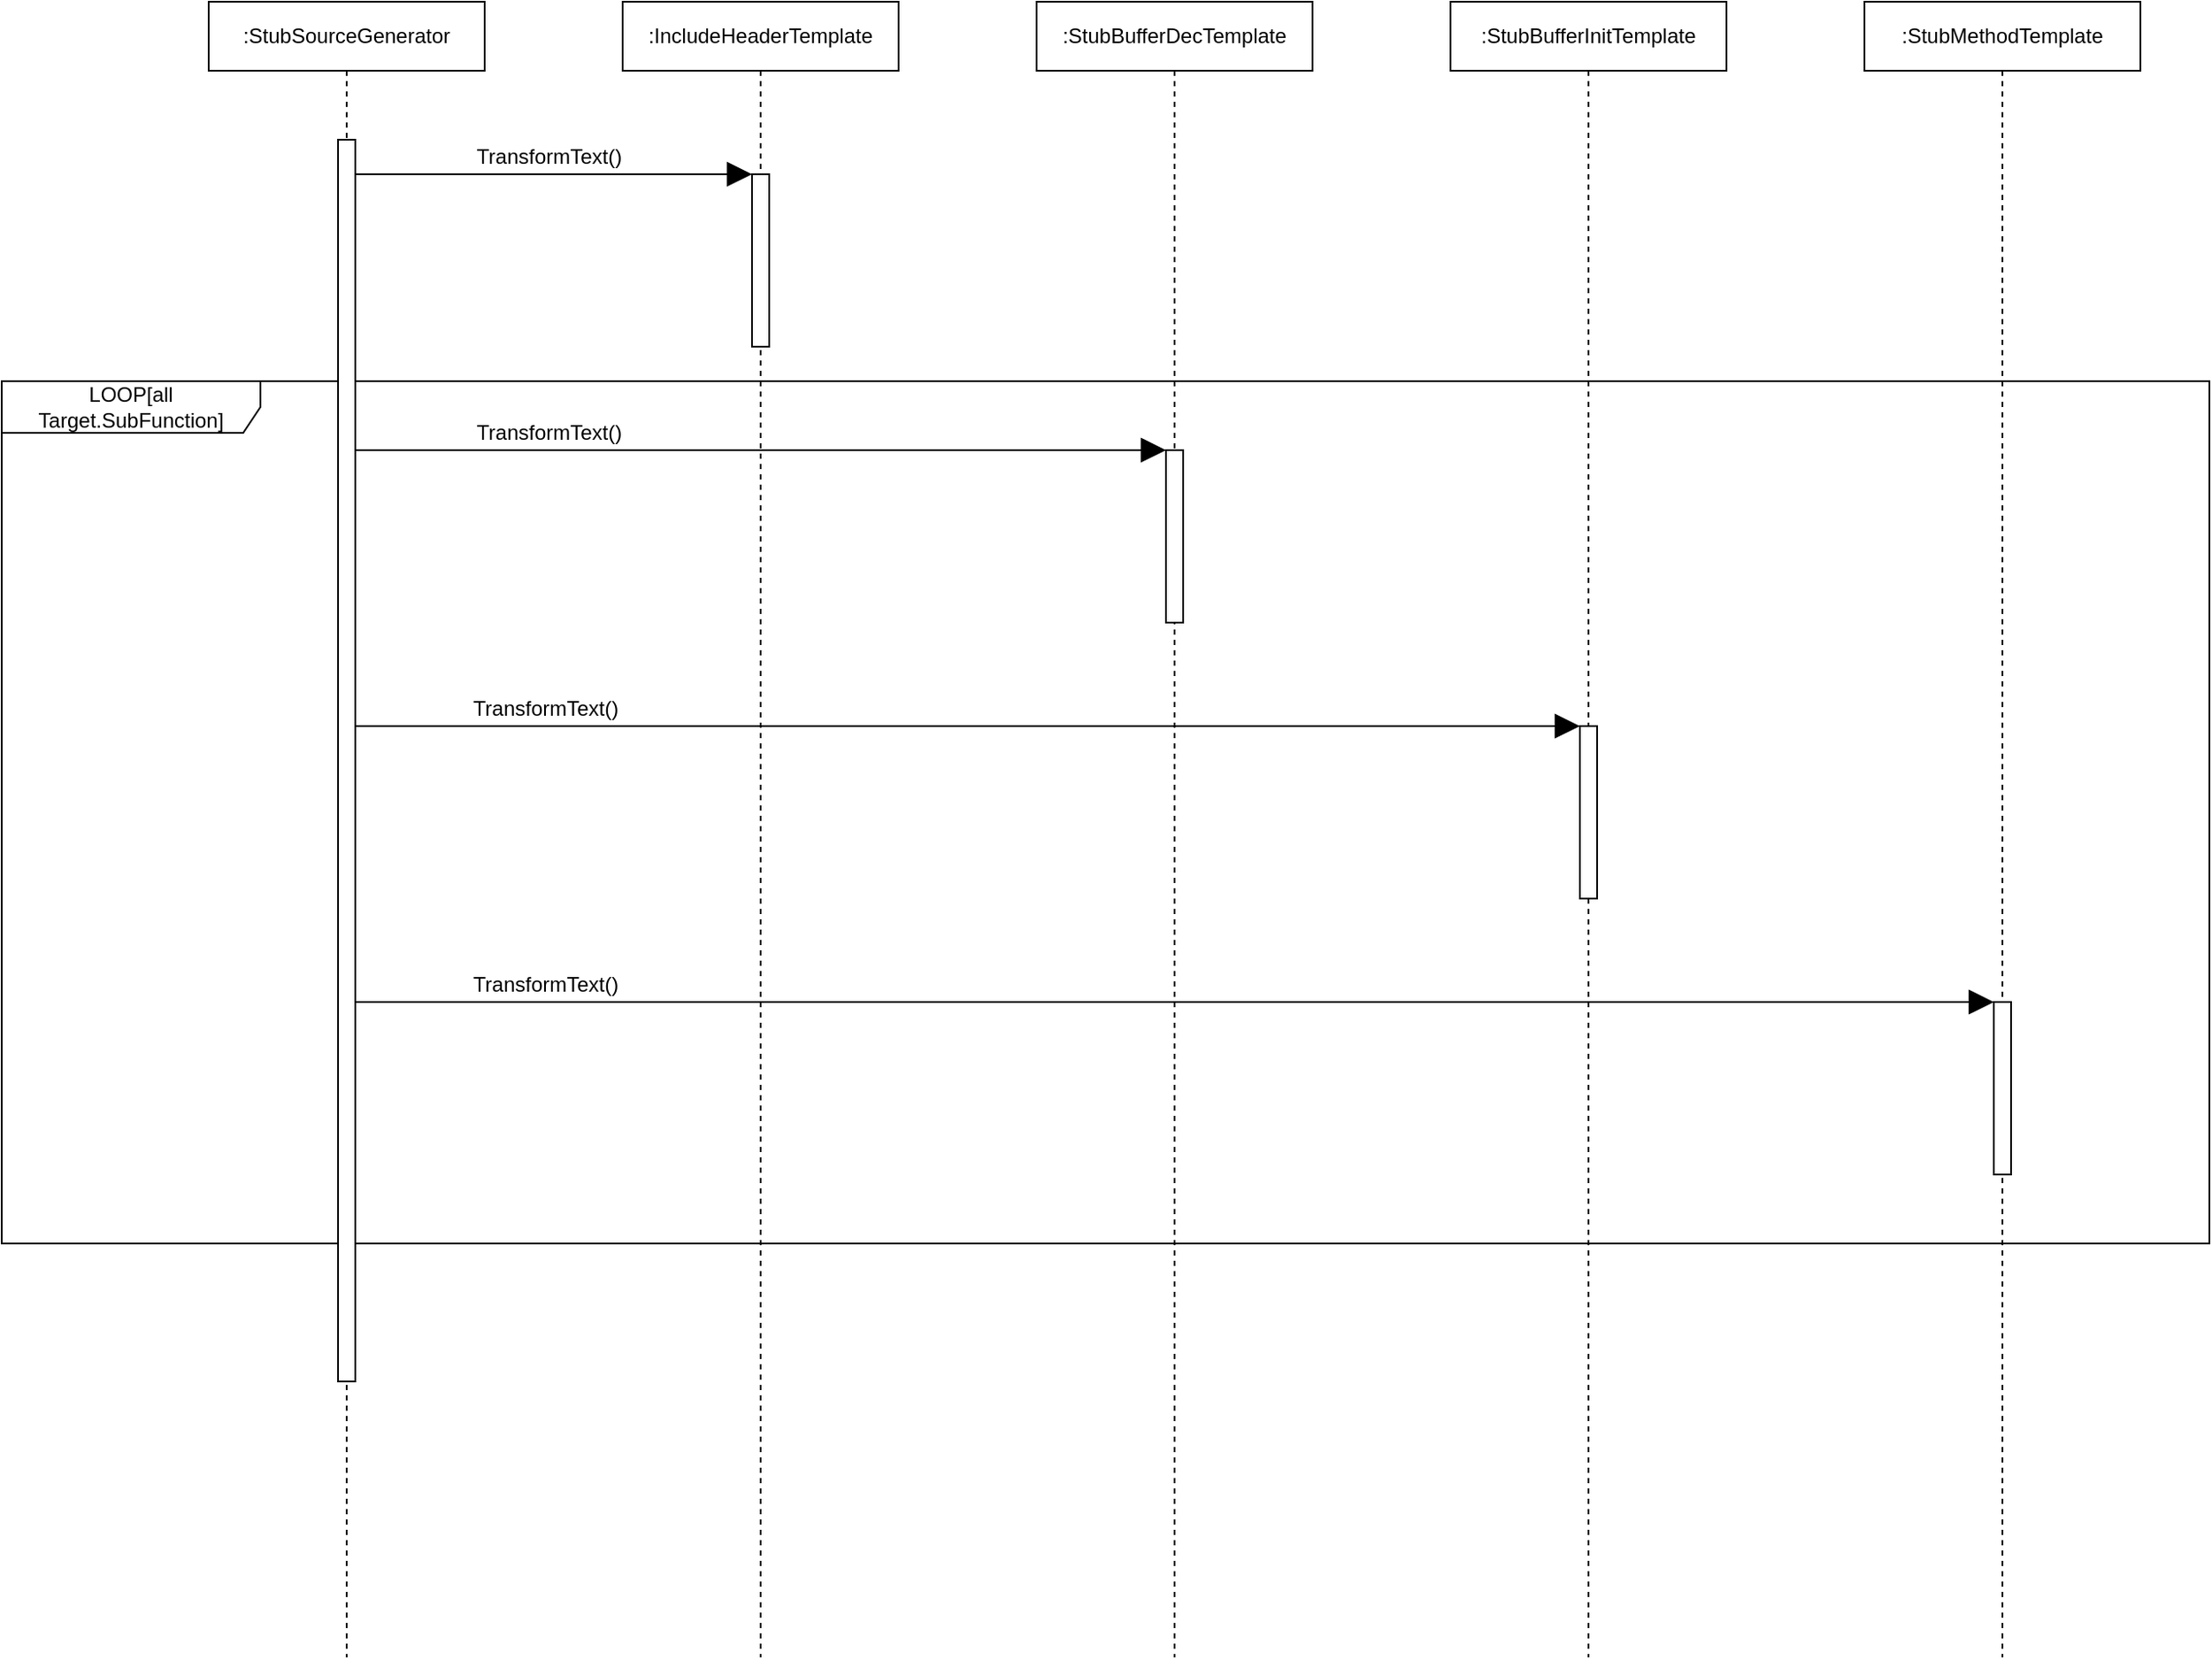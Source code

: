<mxfile version="20.8.16" type="device" pages="9"><diagram id="pDhvjnFXJDQODu9qYwzU" name="シーケンス"><mxGraphModel dx="1434" dy="854" grid="1" gridSize="10" guides="1" tooltips="1" connect="1" arrows="1" fold="1" page="1" pageScale="1" pageWidth="827" pageHeight="1169" math="0" shadow="0"><root><mxCell id="gOUAK-XpU-Gdxk_9z_f_-0"/><mxCell id="gOUAK-XpU-Gdxk_9z_f_-1" parent="gOUAK-XpU-Gdxk_9z_f_-0"/><mxCell id="OSETiwG2HqXDNU4RErJo-0" value="LOOP[all Target.SubFunction]" style="shape=umlFrame;whiteSpace=wrap;html=1;width=150;height=30;" parent="gOUAK-XpU-Gdxk_9z_f_-1" vertex="1"><mxGeometry x="120" y="300" width="1280" height="500" as="geometry"/></mxCell><mxCell id="gOUAK-XpU-Gdxk_9z_f_-2" value=":StubSourceGenerator" style="shape=umlLifeline;perimeter=lifelinePerimeter;whiteSpace=wrap;html=1;container=1;collapsible=0;recursiveResize=0;outlineConnect=0;" parent="gOUAK-XpU-Gdxk_9z_f_-1" vertex="1"><mxGeometry x="240" y="80" width="160" height="960" as="geometry"/></mxCell><mxCell id="MlFHICydHUNLb4ld20hi-1" value="" style="html=1;points=[];perimeter=orthogonalPerimeter;" parent="gOUAK-XpU-Gdxk_9z_f_-2" vertex="1"><mxGeometry x="75" y="80" width="10" height="720" as="geometry"/></mxCell><mxCell id="MlFHICydHUNLb4ld20hi-0" value=":IncludeHeaderTemplate" style="shape=umlLifeline;perimeter=lifelinePerimeter;whiteSpace=wrap;html=1;container=1;collapsible=0;recursiveResize=0;outlineConnect=0;" parent="gOUAK-XpU-Gdxk_9z_f_-1" vertex="1"><mxGeometry x="480" y="80" width="160" height="960" as="geometry"/></mxCell><mxCell id="MlFHICydHUNLb4ld20hi-2" value="" style="html=1;points=[];perimeter=orthogonalPerimeter;" parent="MlFHICydHUNLb4ld20hi-0" vertex="1"><mxGeometry x="75" y="100" width="10" height="100" as="geometry"/></mxCell><mxCell id="MlFHICydHUNLb4ld20hi-3" style="edgeStyle=orthogonalEdgeStyle;rounded=0;orthogonalLoop=1;jettySize=auto;html=1;endArrow=block;endFill=1;endSize=12;" parent="gOUAK-XpU-Gdxk_9z_f_-1" source="MlFHICydHUNLb4ld20hi-1" target="MlFHICydHUNLb4ld20hi-2" edge="1"><mxGeometry relative="1" as="geometry"><Array as="points"><mxPoint x="410" y="180"/><mxPoint x="410" y="180"/></Array></mxGeometry></mxCell><mxCell id="MlFHICydHUNLb4ld20hi-4" value="TransformText()" style="text;html=1;align=center;verticalAlign=middle;resizable=0;points=[];;labelBackgroundColor=#ffffff;" parent="MlFHICydHUNLb4ld20hi-3" vertex="1" connectable="0"><mxGeometry x="-0.286" y="1" relative="1" as="geometry"><mxPoint x="30" y="-9" as="offset"/></mxGeometry></mxCell><mxCell id="MlFHICydHUNLb4ld20hi-6" style="edgeStyle=orthogonalEdgeStyle;rounded=0;orthogonalLoop=1;jettySize=auto;html=1;endArrow=block;endFill=1;endSize=12;" parent="gOUAK-XpU-Gdxk_9z_f_-1" source="MlFHICydHUNLb4ld20hi-1" target="MlFHICydHUNLb4ld20hi-5" edge="1"><mxGeometry relative="1" as="geometry"><Array as="points"><mxPoint x="700" y="340"/><mxPoint x="700" y="340"/></Array></mxGeometry></mxCell><mxCell id="giZORCQe0OiD_7yOAIy1-0" value="TransformText()" style="text;html=1;align=center;verticalAlign=middle;resizable=0;points=[];;labelBackgroundColor=#ffffff;" parent="MlFHICydHUNLb4ld20hi-6" vertex="1" connectable="0"><mxGeometry x="-0.342" y="1" relative="1" as="geometry"><mxPoint x="-43" y="-9" as="offset"/></mxGeometry></mxCell><mxCell id="MlFHICydHUNLb4ld20hi-7" value=":StubBufferDecTemplate" style="shape=umlLifeline;perimeter=lifelinePerimeter;whiteSpace=wrap;html=1;container=1;collapsible=0;recursiveResize=0;outlineConnect=0;" parent="gOUAK-XpU-Gdxk_9z_f_-1" vertex="1"><mxGeometry x="720" y="80" width="160" height="960" as="geometry"/></mxCell><mxCell id="MlFHICydHUNLb4ld20hi-5" value="" style="html=1;points=[];perimeter=orthogonalPerimeter;" parent="MlFHICydHUNLb4ld20hi-7" vertex="1"><mxGeometry x="75" y="260" width="10" height="100" as="geometry"/></mxCell><mxCell id="giZORCQe0OiD_7yOAIy1-1" value=":StubBufferInitTemplate" style="shape=umlLifeline;perimeter=lifelinePerimeter;whiteSpace=wrap;html=1;container=1;collapsible=0;recursiveResize=0;outlineConnect=0;" parent="gOUAK-XpU-Gdxk_9z_f_-1" vertex="1"><mxGeometry x="960" y="80" width="160" height="960" as="geometry"/></mxCell><mxCell id="giZORCQe0OiD_7yOAIy1-2" value="" style="html=1;points=[];perimeter=orthogonalPerimeter;" parent="giZORCQe0OiD_7yOAIy1-1" vertex="1"><mxGeometry x="75" y="420" width="10" height="100" as="geometry"/></mxCell><mxCell id="giZORCQe0OiD_7yOAIy1-3" style="edgeStyle=orthogonalEdgeStyle;rounded=0;orthogonalLoop=1;jettySize=auto;html=1;endArrow=block;endFill=1;endSize=12;" parent="gOUAK-XpU-Gdxk_9z_f_-1" source="MlFHICydHUNLb4ld20hi-1" target="giZORCQe0OiD_7yOAIy1-2" edge="1"><mxGeometry relative="1" as="geometry"><Array as="points"><mxPoint x="520" y="500"/><mxPoint x="520" y="500"/></Array></mxGeometry></mxCell><mxCell id="giZORCQe0OiD_7yOAIy1-4" value="TransformText()" style="text;html=1;align=center;verticalAlign=middle;resizable=0;points=[];;labelBackgroundColor=#ffffff;" parent="giZORCQe0OiD_7yOAIy1-3" vertex="1" connectable="0"><mxGeometry x="-0.493" y="-63" relative="1" as="geometry"><mxPoint x="-70" y="-73" as="offset"/></mxGeometry></mxCell><mxCell id="giZORCQe0OiD_7yOAIy1-5" value=":StubMethodTemplate" style="shape=umlLifeline;perimeter=lifelinePerimeter;whiteSpace=wrap;html=1;container=1;collapsible=0;recursiveResize=0;outlineConnect=0;" parent="gOUAK-XpU-Gdxk_9z_f_-1" vertex="1"><mxGeometry x="1200" y="80" width="160" height="960" as="geometry"/></mxCell><mxCell id="giZORCQe0OiD_7yOAIy1-6" value="" style="html=1;points=[];perimeter=orthogonalPerimeter;" parent="giZORCQe0OiD_7yOAIy1-5" vertex="1"><mxGeometry x="75" y="580" width="10" height="100" as="geometry"/></mxCell><mxCell id="giZORCQe0OiD_7yOAIy1-7" style="edgeStyle=orthogonalEdgeStyle;rounded=0;orthogonalLoop=1;jettySize=auto;html=1;endArrow=block;endFill=1;endSize=12;" parent="gOUAK-XpU-Gdxk_9z_f_-1" source="MlFHICydHUNLb4ld20hi-1" target="giZORCQe0OiD_7yOAIy1-6" edge="1"><mxGeometry relative="1" as="geometry"><Array as="points"><mxPoint x="580" y="660"/><mxPoint x="580" y="660"/></Array></mxGeometry></mxCell><mxCell id="giZORCQe0OiD_7yOAIy1-8" value="TransformText()" style="text;html=1;align=center;verticalAlign=middle;resizable=0;points=[];;labelBackgroundColor=#ffffff;" parent="giZORCQe0OiD_7yOAIy1-7" vertex="1" connectable="0"><mxGeometry x="-0.495" y="-120" relative="1" as="geometry"><mxPoint x="-130" y="-130" as="offset"/></mxGeometry></mxCell></root></mxGraphModel></diagram><diagram id="I-5weWYIcPU4x3Ks8Vr2" name="class diagram"><mxGraphModel dx="1372" dy="884" grid="1" gridSize="10" guides="1" tooltips="1" connect="1" arrows="1" fold="1" page="1" pageScale="1" pageWidth="827" pageHeight="1169" math="0" shadow="0"><root><mxCell id="0"/><mxCell id="1" parent="0"/><mxCell id="ctn6vh5hsqZZzjhpRwSC-4" value="&lt;&lt;interaface&gt;&gt;&#10;ICodeGenerator" style="swimlane;fontStyle=1;align=center;verticalAlign=top;childLayout=stackLayout;horizontal=1;startSize=39;horizontalStack=0;resizeParent=1;resizeParentMax=0;resizeLast=0;collapsible=1;marginBottom=0;" parent="1" vertex="1"><mxGeometry x="240" y="40" width="280" height="73" as="geometry"/></mxCell><mxCell id="ctn6vh5hsqZZzjhpRwSC-6" value="" style="line;strokeWidth=1;fillColor=none;align=left;verticalAlign=middle;spacingTop=-1;spacingLeft=3;spacingRight=3;rotatable=0;labelPosition=right;points=[];portConstraint=eastwest;" parent="ctn6vh5hsqZZzjhpRwSC-4" vertex="1"><mxGeometry y="39" width="280" height="8" as="geometry"/></mxCell><mxCell id="ctn6vh5hsqZZzjhpRwSC-7" value="+ Generate(data: WriteData): string" style="text;strokeColor=none;fillColor=none;align=left;verticalAlign=top;spacingLeft=4;spacingRight=4;overflow=hidden;rotatable=0;points=[[0,0.5],[1,0.5]];portConstraint=eastwest;fontStyle=2" parent="ctn6vh5hsqZZzjhpRwSC-4" vertex="1"><mxGeometry y="47" width="280" height="26" as="geometry"/></mxCell><mxCell id="ctn6vh5hsqZZzjhpRwSC-19" style="edgeStyle=orthogonalEdgeStyle;rounded=0;orthogonalLoop=1;jettySize=auto;html=1;endArrow=block;endFill=0;endSize=12;" parent="1" source="ctn6vh5hsqZZzjhpRwSC-8" target="ctn6vh5hsqZZzjhpRwSC-4" edge="1"><mxGeometry relative="1" as="geometry"/></mxCell><mxCell id="ctn6vh5hsqZZzjhpRwSC-8" value="StubCodeGenerateor" style="swimlane;fontStyle=1;align=center;verticalAlign=top;childLayout=stackLayout;horizontal=1;startSize=26;horizontalStack=0;resizeParent=1;resizeParentMax=0;resizeLast=0;collapsible=1;marginBottom=0;" parent="1" vertex="1"><mxGeometry x="200" y="200" width="360" height="242" as="geometry"/></mxCell><mxCell id="ctn6vh5hsqZZzjhpRwSC-10" value="" style="line;strokeWidth=1;fillColor=none;align=left;verticalAlign=middle;spacingTop=-1;spacingLeft=3;spacingRight=3;rotatable=0;labelPosition=right;points=[];portConstraint=eastwest;" parent="ctn6vh5hsqZZzjhpRwSC-8" vertex="1"><mxGeometry y="26" width="360" height="8" as="geometry"/></mxCell><mxCell id="ctn6vh5hsqZZzjhpRwSC-11" value="+ Generate(data: WriteData): string" style="text;strokeColor=none;fillColor=none;align=left;verticalAlign=top;spacingLeft=4;spacingRight=4;overflow=hidden;rotatable=0;points=[[0,0.5],[1,0.5]];portConstraint=eastwest;fontStyle=0" parent="ctn6vh5hsqZZzjhpRwSC-8" vertex="1"><mxGeometry y="34" width="360" height="26" as="geometry"/></mxCell><mxCell id="ctn6vh5hsqZZzjhpRwSC-12" value="+ CreateTemplate(data: WriteData) : StubTemplate" style="text;strokeColor=none;fillColor=none;align=left;verticalAlign=top;spacingLeft=4;spacingRight=4;overflow=hidden;rotatable=0;points=[[0,0.5],[1,0.5]];portConstraint=eastwest;fontStyle=2" parent="ctn6vh5hsqZZzjhpRwSC-8" vertex="1"><mxGeometry y="60" width="360" height="26" as="geometry"/></mxCell><mxCell id="ctn6vh5hsqZZzjhpRwSC-13" value="+ DEBUG(message: string): void" style="text;strokeColor=none;fillColor=none;align=left;verticalAlign=top;spacingLeft=4;spacingRight=4;overflow=hidden;rotatable=0;points=[[0,0.5],[1,0.5]];portConstraint=eastwest;fontStyle=0" parent="ctn6vh5hsqZZzjhpRwSC-8" vertex="1"><mxGeometry y="86" width="360" height="26" as="geometry"/></mxCell><mxCell id="ctn6vh5hsqZZzjhpRwSC-14" value="+ ERROR(message: string): void" style="text;strokeColor=none;fillColor=none;align=left;verticalAlign=top;spacingLeft=4;spacingRight=4;overflow=hidden;rotatable=0;points=[[0,0.5],[1,0.5]];portConstraint=eastwest;fontStyle=0" parent="ctn6vh5hsqZZzjhpRwSC-8" vertex="1"><mxGeometry y="112" width="360" height="26" as="geometry"/></mxCell><mxCell id="ctn6vh5hsqZZzjhpRwSC-16" value="+ FATAL(message: string): void" style="text;strokeColor=none;fillColor=none;align=left;verticalAlign=top;spacingLeft=4;spacingRight=4;overflow=hidden;rotatable=0;points=[[0,0.5],[1,0.5]];portConstraint=eastwest;fontStyle=0" parent="ctn6vh5hsqZZzjhpRwSC-8" vertex="1"><mxGeometry y="138" width="360" height="26" as="geometry"/></mxCell><mxCell id="ctn6vh5hsqZZzjhpRwSC-15" value="+ INFO(message: string): void" style="text;strokeColor=none;fillColor=none;align=left;verticalAlign=top;spacingLeft=4;spacingRight=4;overflow=hidden;rotatable=0;points=[[0,0.5],[1,0.5]];portConstraint=eastwest;fontStyle=0" parent="ctn6vh5hsqZZzjhpRwSC-8" vertex="1"><mxGeometry y="164" width="360" height="26" as="geometry"/></mxCell><mxCell id="ctn6vh5hsqZZzjhpRwSC-17" value="+ TRACE(message: string): void" style="text;strokeColor=none;fillColor=none;align=left;verticalAlign=top;spacingLeft=4;spacingRight=4;overflow=hidden;rotatable=0;points=[[0,0.5],[1,0.5]];portConstraint=eastwest;fontStyle=0" parent="ctn6vh5hsqZZzjhpRwSC-8" vertex="1"><mxGeometry y="190" width="360" height="26" as="geometry"/></mxCell><mxCell id="ctn6vh5hsqZZzjhpRwSC-18" value="+ WARN(message: string): void" style="text;strokeColor=none;fillColor=none;align=left;verticalAlign=top;spacingLeft=4;spacingRight=4;overflow=hidden;rotatable=0;points=[[0,0.5],[1,0.5]];portConstraint=eastwest;fontStyle=0" parent="ctn6vh5hsqZZzjhpRwSC-8" vertex="1"><mxGeometry y="216" width="360" height="26" as="geometry"/></mxCell><mxCell id="ctn6vh5hsqZZzjhpRwSC-33" style="edgeStyle=orthogonalEdgeStyle;rounded=0;orthogonalLoop=1;jettySize=auto;html=1;endArrow=block;endFill=1;endSize=12;" parent="1" source="ctn6vh5hsqZZzjhpRwSC-20" target="ctn6vh5hsqZZzjhpRwSC-8" edge="1"><mxGeometry relative="1" as="geometry"><Array as="points"><mxPoint x="260" y="460"/><mxPoint x="260" y="460"/></Array></mxGeometry></mxCell><mxCell id="ctn6vh5hsqZZzjhpRwSC-111" style="edgeStyle=orthogonalEdgeStyle;rounded=0;orthogonalLoop=1;jettySize=auto;html=1;dashed=1;endArrow=block;endFill=1;endSize=12;" parent="1" source="ctn6vh5hsqZZzjhpRwSC-20" target="islGfXV-4DTbOYu35XPO-1" edge="1"><mxGeometry relative="1" as="geometry"><Array as="points"><mxPoint x="200" y="660"/><mxPoint x="1020" y="660"/></Array><mxPoint x="880" y="660" as="targetPoint"/></mxGeometry></mxCell><mxCell id="ctn6vh5hsqZZzjhpRwSC-112" value="&amp;lt;&amp;lt;use&amp;gt;&amp;gt;" style="text;html=1;align=center;verticalAlign=middle;resizable=0;points=[];;labelBackgroundColor=#ffffff;" parent="ctn6vh5hsqZZzjhpRwSC-111" vertex="1" connectable="0"><mxGeometry x="0.165" y="84" relative="1" as="geometry"><mxPoint x="44" y="74" as="offset"/></mxGeometry></mxCell><mxCell id="ctn6vh5hsqZZzjhpRwSC-20" value="StubSourceCodeGenerateor" style="swimlane;fontStyle=1;align=center;verticalAlign=top;childLayout=stackLayout;horizontal=1;startSize=26;horizontalStack=0;resizeParent=1;resizeParentMax=0;resizeLast=0;collapsible=1;marginBottom=0;" parent="1" vertex="1"><mxGeometry x="40" y="520" width="320" height="60" as="geometry"/></mxCell><mxCell id="ctn6vh5hsqZZzjhpRwSC-21" value="" style="line;strokeWidth=1;fillColor=none;align=left;verticalAlign=middle;spacingTop=-1;spacingLeft=3;spacingRight=3;rotatable=0;labelPosition=right;points=[];portConstraint=eastwest;" parent="ctn6vh5hsqZZzjhpRwSC-20" vertex="1"><mxGeometry y="26" width="320" height="8" as="geometry"/></mxCell><mxCell id="ctn6vh5hsqZZzjhpRwSC-23" value="+ CreateTemplate(data: WriteData) : StubTemplate" style="text;strokeColor=none;fillColor=none;align=left;verticalAlign=top;spacingLeft=4;spacingRight=4;overflow=hidden;rotatable=0;points=[[0,0.5],[1,0.5]];portConstraint=eastwest;fontStyle=0" parent="ctn6vh5hsqZZzjhpRwSC-20" vertex="1"><mxGeometry y="34" width="320" height="26" as="geometry"/></mxCell><mxCell id="ctn6vh5hsqZZzjhpRwSC-34" style="edgeStyle=orthogonalEdgeStyle;rounded=0;orthogonalLoop=1;jettySize=auto;html=1;endArrow=block;endFill=1;endSize=12;" parent="1" source="ctn6vh5hsqZZzjhpRwSC-30" target="ctn6vh5hsqZZzjhpRwSC-8" edge="1"><mxGeometry relative="1" as="geometry"><Array as="points"><mxPoint x="500" y="510"/><mxPoint x="500" y="510"/></Array></mxGeometry></mxCell><mxCell id="ctn6vh5hsqZZzjhpRwSC-30" value="StubHeaderCodeGenerateor" style="swimlane;fontStyle=1;align=center;verticalAlign=top;childLayout=stackLayout;horizontal=1;startSize=26;horizontalStack=0;resizeParent=1;resizeParentMax=0;resizeLast=0;collapsible=1;marginBottom=0;" parent="1" vertex="1"><mxGeometry x="400" y="520" width="320" height="60" as="geometry"/></mxCell><mxCell id="ctn6vh5hsqZZzjhpRwSC-31" value="" style="line;strokeWidth=1;fillColor=none;align=left;verticalAlign=middle;spacingTop=-1;spacingLeft=3;spacingRight=3;rotatable=0;labelPosition=right;points=[];portConstraint=eastwest;" parent="ctn6vh5hsqZZzjhpRwSC-30" vertex="1"><mxGeometry y="26" width="320" height="8" as="geometry"/></mxCell><mxCell id="ctn6vh5hsqZZzjhpRwSC-32" value="+ CreateTemplate(data: WriteData) : StubTemplate" style="text;strokeColor=none;fillColor=none;align=left;verticalAlign=top;spacingLeft=4;spacingRight=4;overflow=hidden;rotatable=0;points=[[0,0.5],[1,0.5]];portConstraint=eastwest;fontStyle=0" parent="ctn6vh5hsqZZzjhpRwSC-30" vertex="1"><mxGeometry y="34" width="320" height="26" as="geometry"/></mxCell><mxCell id="YaB_CCeJDteKEdU7a5cq-1" value="AbstractTemplateFactory" style="swimlane;fontStyle=1;align=center;verticalAlign=top;childLayout=stackLayout;horizontal=1;startSize=26;horizontalStack=0;resizeParent=1;resizeParentMax=0;resizeLast=0;collapsible=1;marginBottom=0;" parent="1" vertex="1"><mxGeometry x="1320" y="640" width="200" height="34" as="geometry"/></mxCell><mxCell id="YaB_CCeJDteKEdU7a5cq-3" value="" style="line;strokeWidth=1;fillColor=none;align=left;verticalAlign=middle;spacingTop=-1;spacingLeft=3;spacingRight=3;rotatable=0;labelPosition=right;points=[];portConstraint=eastwest;" parent="YaB_CCeJDteKEdU7a5cq-1" vertex="1"><mxGeometry y="26" width="200" height="8" as="geometry"/></mxCell><mxCell id="islGfXV-4DTbOYu35XPO-1" value="StubSourceTemplate" style="swimlane;fontStyle=1;align=center;verticalAlign=top;childLayout=stackLayout;horizontal=1;startSize=26;horizontalStack=0;resizeParent=1;resizeParentMax=0;resizeLast=0;collapsible=1;marginBottom=0;" parent="1" vertex="1"><mxGeometry x="880" y="640" width="280" height="138" as="geometry"/></mxCell><mxCell id="islGfXV-4DTbOYu35XPO-2" value="+ Target: Function" style="text;strokeColor=none;fillColor=none;align=left;verticalAlign=top;spacingLeft=4;spacingRight=4;overflow=hidden;rotatable=0;points=[[0,0.5],[1,0.5]];portConstraint=eastwest;" parent="islGfXV-4DTbOYu35XPO-1" vertex="1"><mxGeometry y="26" width="280" height="26" as="geometry"/></mxCell><mxCell id="islGfXV-4DTbOYu35XPO-3" value="+ Rule: NameRule" style="text;strokeColor=none;fillColor=none;align=left;verticalAlign=top;spacingLeft=4;spacingRight=4;overflow=hidden;rotatable=0;points=[[0,0.5],[1,0.5]];portConstraint=eastwest;" parent="islGfXV-4DTbOYu35XPO-1" vertex="1"><mxGeometry y="52" width="280" height="26" as="geometry"/></mxCell><mxCell id="84I1g_U2pE1C3yWLN1G4-1" value="+ TemplateFactory: AbstractTemplateFactory" style="text;strokeColor=none;fillColor=none;align=left;verticalAlign=top;spacingLeft=4;spacingRight=4;overflow=hidden;rotatable=0;points=[[0,0.5],[1,0.5]];portConstraint=eastwest;" parent="islGfXV-4DTbOYu35XPO-1" vertex="1"><mxGeometry y="78" width="280" height="26" as="geometry"/></mxCell><mxCell id="islGfXV-4DTbOYu35XPO-4" value="" style="line;strokeWidth=1;fillColor=none;align=left;verticalAlign=middle;spacingTop=-1;spacingLeft=3;spacingRight=3;rotatable=0;labelPosition=right;points=[];portConstraint=eastwest;" parent="islGfXV-4DTbOYu35XPO-1" vertex="1"><mxGeometry y="104" width="280" height="8" as="geometry"/></mxCell><mxCell id="islGfXV-4DTbOYu35XPO-5" value="+ TransformText(type): string" style="text;strokeColor=none;fillColor=none;align=left;verticalAlign=top;spacingLeft=4;spacingRight=4;overflow=hidden;rotatable=0;points=[[0,0.5],[1,0.5]];portConstraint=eastwest;" parent="islGfXV-4DTbOYu35XPO-1" vertex="1"><mxGeometry y="112" width="280" height="26" as="geometry"/></mxCell></root></mxGraphModel></diagram><diagram name="class diagramのコピー" id="x3NWFmZQgbePQUVJ92a9"><mxGraphModel dx="1372" dy="838" grid="1" gridSize="10" guides="1" tooltips="1" connect="1" arrows="1" fold="1" page="1" pageScale="1" pageWidth="827" pageHeight="1169" math="0" shadow="0"><root><mxCell id="I0sM_0POui5Jt4bQ9VbL-0"/><mxCell id="I0sM_0POui5Jt4bQ9VbL-1" parent="I0sM_0POui5Jt4bQ9VbL-0"/><mxCell id="I0sM_0POui5Jt4bQ9VbL-2" value="&lt;&lt;interaface&gt;&gt;&#10;ICodeGenerator" style="swimlane;fontStyle=1;align=center;verticalAlign=top;childLayout=stackLayout;horizontal=1;startSize=39;horizontalStack=0;resizeParent=1;resizeParentMax=0;resizeLast=0;collapsible=1;marginBottom=0;" parent="I0sM_0POui5Jt4bQ9VbL-1" vertex="1"><mxGeometry x="240" y="40" width="280" height="73" as="geometry"/></mxCell><mxCell id="I0sM_0POui5Jt4bQ9VbL-3" value="" style="line;strokeWidth=1;fillColor=none;align=left;verticalAlign=middle;spacingTop=-1;spacingLeft=3;spacingRight=3;rotatable=0;labelPosition=right;points=[];portConstraint=eastwest;" parent="I0sM_0POui5Jt4bQ9VbL-2" vertex="1"><mxGeometry y="39" width="280" height="8" as="geometry"/></mxCell><mxCell id="I0sM_0POui5Jt4bQ9VbL-4" value="+ Generate(data: WriteData): string" style="text;strokeColor=none;fillColor=none;align=left;verticalAlign=top;spacingLeft=4;spacingRight=4;overflow=hidden;rotatable=0;points=[[0,0.5],[1,0.5]];portConstraint=eastwest;fontStyle=2" parent="I0sM_0POui5Jt4bQ9VbL-2" vertex="1"><mxGeometry y="47" width="280" height="26" as="geometry"/></mxCell><mxCell id="I0sM_0POui5Jt4bQ9VbL-5" style="edgeStyle=orthogonalEdgeStyle;rounded=0;orthogonalLoop=1;jettySize=auto;html=1;endArrow=block;endFill=0;endSize=12;" parent="I0sM_0POui5Jt4bQ9VbL-1" source="I0sM_0POui5Jt4bQ9VbL-6" target="I0sM_0POui5Jt4bQ9VbL-2" edge="1"><mxGeometry relative="1" as="geometry"/></mxCell><mxCell id="I0sM_0POui5Jt4bQ9VbL-6" value="StubCodeGenerateor" style="swimlane;fontStyle=1;align=center;verticalAlign=top;childLayout=stackLayout;horizontal=1;startSize=26;horizontalStack=0;resizeParent=1;resizeParentMax=0;resizeLast=0;collapsible=1;marginBottom=0;" parent="I0sM_0POui5Jt4bQ9VbL-1" vertex="1"><mxGeometry x="200" y="200" width="360" height="242" as="geometry"/></mxCell><mxCell id="I0sM_0POui5Jt4bQ9VbL-7" value="" style="line;strokeWidth=1;fillColor=none;align=left;verticalAlign=middle;spacingTop=-1;spacingLeft=3;spacingRight=3;rotatable=0;labelPosition=right;points=[];portConstraint=eastwest;" parent="I0sM_0POui5Jt4bQ9VbL-6" vertex="1"><mxGeometry y="26" width="360" height="8" as="geometry"/></mxCell><mxCell id="I0sM_0POui5Jt4bQ9VbL-8" value="+ Generate(data: WriteData): string" style="text;strokeColor=none;fillColor=none;align=left;verticalAlign=top;spacingLeft=4;spacingRight=4;overflow=hidden;rotatable=0;points=[[0,0.5],[1,0.5]];portConstraint=eastwest;fontStyle=0" parent="I0sM_0POui5Jt4bQ9VbL-6" vertex="1"><mxGeometry y="34" width="360" height="26" as="geometry"/></mxCell><mxCell id="I0sM_0POui5Jt4bQ9VbL-9" value="+ CreateTemplate(data: WriteData) : StubTemplate" style="text;strokeColor=none;fillColor=none;align=left;verticalAlign=top;spacingLeft=4;spacingRight=4;overflow=hidden;rotatable=0;points=[[0,0.5],[1,0.5]];portConstraint=eastwest;fontStyle=2" parent="I0sM_0POui5Jt4bQ9VbL-6" vertex="1"><mxGeometry y="60" width="360" height="26" as="geometry"/></mxCell><mxCell id="I0sM_0POui5Jt4bQ9VbL-10" value="+ DEBUG(message: string): void" style="text;strokeColor=none;fillColor=none;align=left;verticalAlign=top;spacingLeft=4;spacingRight=4;overflow=hidden;rotatable=0;points=[[0,0.5],[1,0.5]];portConstraint=eastwest;fontStyle=0" parent="I0sM_0POui5Jt4bQ9VbL-6" vertex="1"><mxGeometry y="86" width="360" height="26" as="geometry"/></mxCell><mxCell id="I0sM_0POui5Jt4bQ9VbL-11" value="+ ERROR(message: string): void" style="text;strokeColor=none;fillColor=none;align=left;verticalAlign=top;spacingLeft=4;spacingRight=4;overflow=hidden;rotatable=0;points=[[0,0.5],[1,0.5]];portConstraint=eastwest;fontStyle=0" parent="I0sM_0POui5Jt4bQ9VbL-6" vertex="1"><mxGeometry y="112" width="360" height="26" as="geometry"/></mxCell><mxCell id="I0sM_0POui5Jt4bQ9VbL-12" value="+ FATAL(message: string): void" style="text;strokeColor=none;fillColor=none;align=left;verticalAlign=top;spacingLeft=4;spacingRight=4;overflow=hidden;rotatable=0;points=[[0,0.5],[1,0.5]];portConstraint=eastwest;fontStyle=0" parent="I0sM_0POui5Jt4bQ9VbL-6" vertex="1"><mxGeometry y="138" width="360" height="26" as="geometry"/></mxCell><mxCell id="I0sM_0POui5Jt4bQ9VbL-13" value="+ INFO(message: string): void" style="text;strokeColor=none;fillColor=none;align=left;verticalAlign=top;spacingLeft=4;spacingRight=4;overflow=hidden;rotatable=0;points=[[0,0.5],[1,0.5]];portConstraint=eastwest;fontStyle=0" parent="I0sM_0POui5Jt4bQ9VbL-6" vertex="1"><mxGeometry y="164" width="360" height="26" as="geometry"/></mxCell><mxCell id="I0sM_0POui5Jt4bQ9VbL-14" value="+ TRACE(message: string): void" style="text;strokeColor=none;fillColor=none;align=left;verticalAlign=top;spacingLeft=4;spacingRight=4;overflow=hidden;rotatable=0;points=[[0,0.5],[1,0.5]];portConstraint=eastwest;fontStyle=0" parent="I0sM_0POui5Jt4bQ9VbL-6" vertex="1"><mxGeometry y="190" width="360" height="26" as="geometry"/></mxCell><mxCell id="I0sM_0POui5Jt4bQ9VbL-15" value="+ WARN(message: string): void" style="text;strokeColor=none;fillColor=none;align=left;verticalAlign=top;spacingLeft=4;spacingRight=4;overflow=hidden;rotatable=0;points=[[0,0.5],[1,0.5]];portConstraint=eastwest;fontStyle=0" parent="I0sM_0POui5Jt4bQ9VbL-6" vertex="1"><mxGeometry y="216" width="360" height="26" as="geometry"/></mxCell><mxCell id="I0sM_0POui5Jt4bQ9VbL-16" style="edgeStyle=orthogonalEdgeStyle;rounded=0;orthogonalLoop=1;jettySize=auto;html=1;endArrow=block;endFill=1;endSize=12;" parent="I0sM_0POui5Jt4bQ9VbL-1" source="I0sM_0POui5Jt4bQ9VbL-19" target="I0sM_0POui5Jt4bQ9VbL-6" edge="1"><mxGeometry relative="1" as="geometry"><Array as="points"><mxPoint x="260" y="460"/><mxPoint x="260" y="460"/></Array></mxGeometry></mxCell><mxCell id="I0sM_0POui5Jt4bQ9VbL-17" style="edgeStyle=orthogonalEdgeStyle;rounded=0;orthogonalLoop=1;jettySize=auto;html=1;dashed=1;endArrow=block;endFill=1;endSize=12;" parent="I0sM_0POui5Jt4bQ9VbL-1" source="I0sM_0POui5Jt4bQ9VbL-19" target="I0sM_0POui5Jt4bQ9VbL-49" edge="1"><mxGeometry relative="1" as="geometry"><Array as="points"><mxPoint x="200" y="1300"/></Array></mxGeometry></mxCell><mxCell id="I0sM_0POui5Jt4bQ9VbL-18" value="&amp;lt;&amp;lt;use&amp;gt;&amp;gt;" style="text;html=1;align=center;verticalAlign=middle;resizable=0;points=[];;labelBackgroundColor=#ffffff;" parent="I0sM_0POui5Jt4bQ9VbL-17" vertex="1" connectable="0"><mxGeometry x="0.165" y="84" relative="1" as="geometry"><mxPoint x="44" y="74" as="offset"/></mxGeometry></mxCell><mxCell id="I0sM_0POui5Jt4bQ9VbL-19" value="StubSourceCodeGenerateor" style="swimlane;fontStyle=1;align=center;verticalAlign=top;childLayout=stackLayout;horizontal=1;startSize=26;horizontalStack=0;resizeParent=1;resizeParentMax=0;resizeLast=0;collapsible=1;marginBottom=0;" parent="I0sM_0POui5Jt4bQ9VbL-1" vertex="1"><mxGeometry x="40" y="520" width="320" height="60" as="geometry"/></mxCell><mxCell id="I0sM_0POui5Jt4bQ9VbL-20" value="" style="line;strokeWidth=1;fillColor=none;align=left;verticalAlign=middle;spacingTop=-1;spacingLeft=3;spacingRight=3;rotatable=0;labelPosition=right;points=[];portConstraint=eastwest;" parent="I0sM_0POui5Jt4bQ9VbL-19" vertex="1"><mxGeometry y="26" width="320" height="8" as="geometry"/></mxCell><mxCell id="I0sM_0POui5Jt4bQ9VbL-21" value="+ CreateTemplate(data: WriteData) : StubTemplate" style="text;strokeColor=none;fillColor=none;align=left;verticalAlign=top;spacingLeft=4;spacingRight=4;overflow=hidden;rotatable=0;points=[[0,0.5],[1,0.5]];portConstraint=eastwest;fontStyle=0" parent="I0sM_0POui5Jt4bQ9VbL-19" vertex="1"><mxGeometry y="34" width="320" height="26" as="geometry"/></mxCell><mxCell id="I0sM_0POui5Jt4bQ9VbL-22" style="edgeStyle=orthogonalEdgeStyle;rounded=0;orthogonalLoop=1;jettySize=auto;html=1;endArrow=block;endFill=1;endSize=12;" parent="I0sM_0POui5Jt4bQ9VbL-1" source="I0sM_0POui5Jt4bQ9VbL-23" target="I0sM_0POui5Jt4bQ9VbL-6" edge="1"><mxGeometry relative="1" as="geometry"><Array as="points"><mxPoint x="500" y="510"/><mxPoint x="500" y="510"/></Array></mxGeometry></mxCell><mxCell id="I0sM_0POui5Jt4bQ9VbL-23" value="StubHeaderCodeGenerateor" style="swimlane;fontStyle=1;align=center;verticalAlign=top;childLayout=stackLayout;horizontal=1;startSize=26;horizontalStack=0;resizeParent=1;resizeParentMax=0;resizeLast=0;collapsible=1;marginBottom=0;" parent="I0sM_0POui5Jt4bQ9VbL-1" vertex="1"><mxGeometry x="400" y="520" width="320" height="60" as="geometry"/></mxCell><mxCell id="I0sM_0POui5Jt4bQ9VbL-24" value="" style="line;strokeWidth=1;fillColor=none;align=left;verticalAlign=middle;spacingTop=-1;spacingLeft=3;spacingRight=3;rotatable=0;labelPosition=right;points=[];portConstraint=eastwest;" parent="I0sM_0POui5Jt4bQ9VbL-23" vertex="1"><mxGeometry y="26" width="320" height="8" as="geometry"/></mxCell><mxCell id="I0sM_0POui5Jt4bQ9VbL-25" value="+ CreateTemplate(data: WriteData) : StubTemplate" style="text;strokeColor=none;fillColor=none;align=left;verticalAlign=top;spacingLeft=4;spacingRight=4;overflow=hidden;rotatable=0;points=[[0,0.5],[1,0.5]];portConstraint=eastwest;fontStyle=0" parent="I0sM_0POui5Jt4bQ9VbL-23" vertex="1"><mxGeometry y="34" width="320" height="26" as="geometry"/></mxCell><mxCell id="I0sM_0POui5Jt4bQ9VbL-26" style="edgeStyle=orthogonalEdgeStyle;rounded=0;orthogonalLoop=1;jettySize=auto;html=1;endArrow=block;endFill=1;endSize=12;" parent="I0sM_0POui5Jt4bQ9VbL-1" source="I0sM_0POui5Jt4bQ9VbL-27" target="I0sM_0POui5Jt4bQ9VbL-43" edge="1"><mxGeometry relative="1" as="geometry"/></mxCell><mxCell id="I0sM_0POui5Jt4bQ9VbL-27" value="StubTemplate" style="swimlane;fontStyle=1;align=center;verticalAlign=top;childLayout=stackLayout;horizontal=1;startSize=26;horizontalStack=0;resizeParent=1;resizeParentMax=0;resizeLast=0;collapsible=1;marginBottom=0;" parent="I0sM_0POui5Jt4bQ9VbL-1" vertex="1"><mxGeometry x="720" y="760" width="680" height="398" as="geometry"/></mxCell><mxCell id="I0sM_0POui5Jt4bQ9VbL-28" value="" style="line;strokeWidth=1;fillColor=none;align=left;verticalAlign=middle;spacingTop=-1;spacingLeft=3;spacingRight=3;rotatable=0;labelPosition=right;points=[];portConstraint=eastwest;" parent="I0sM_0POui5Jt4bQ9VbL-27" vertex="1"><mxGeometry y="26" width="680" height="8" as="geometry"/></mxCell><mxCell id="I0sM_0POui5Jt4bQ9VbL-29" value="+ CreateStdHeaderInclude(headerFiles: IEnumerable&lt;string&gt;): string" style="text;strokeColor=none;fillColor=none;align=left;verticalAlign=top;spacingLeft=4;spacingRight=4;overflow=hidden;rotatable=0;points=[[0,0.5],[1,0.5]];portConstraint=eastwest;" parent="I0sM_0POui5Jt4bQ9VbL-27" vertex="1"><mxGeometry y="34" width="680" height="26" as="geometry"/></mxCell><mxCell id="I0sM_0POui5Jt4bQ9VbL-30" value="+ CreateUserHeaderInclude(headerFiles: IEnumerable&lt;string&gt;): string" style="text;strokeColor=none;fillColor=none;align=left;verticalAlign=top;spacingLeft=4;spacingRight=4;overflow=hidden;rotatable=0;points=[[0,0.5],[1,0.5]];portConstraint=eastwest;" parent="I0sM_0POui5Jt4bQ9VbL-27" vertex="1"><mxGeometry y="60" width="680" height="26" as="geometry"/></mxCell><mxCell id="I0sM_0POui5Jt4bQ9VbL-31" value="# CreateHeaderInclude(headerFiles: IEnumerable&lt;string&gt;, openTab: string, closeTab: string): string" style="text;strokeColor=none;fillColor=none;align=left;verticalAlign=top;spacingLeft=4;spacingRight=4;overflow=hidden;rotatable=0;points=[[0,0.5],[1,0.5]];portConstraint=eastwest;" parent="I0sM_0POui5Jt4bQ9VbL-27" vertex="1"><mxGeometry y="86" width="680" height="26" as="geometry"/></mxCell><mxCell id="I0sM_0POui5Jt4bQ9VbL-32" value="# CreateHeaderInclude(headerFiles: IEnumerable&lt;string&gt;, openTab: string, closeTab: string): string" style="text;strokeColor=none;fillColor=none;align=left;verticalAlign=top;spacingLeft=4;spacingRight=4;overflow=hidden;rotatable=0;points=[[0,0.5],[1,0.5]];portConstraint=eastwest;" parent="I0sM_0POui5Jt4bQ9VbL-27" vertex="1"><mxGeometry y="112" width="680" height="26" as="geometry"/></mxCell><mxCell id="I0sM_0POui5Jt4bQ9VbL-33" value="+ CreateFunctionCalledBufferName(function: Function): string" style="text;strokeColor=none;fillColor=none;align=left;verticalAlign=top;spacingLeft=4;spacingRight=4;overflow=hidden;rotatable=0;points=[[0,0.5],[1,0.5]];portConstraint=eastwest;" parent="I0sM_0POui5Jt4bQ9VbL-27" vertex="1"><mxGeometry y="138" width="680" height="26" as="geometry"/></mxCell><mxCell id="I0sM_0POui5Jt4bQ9VbL-34" value="+ CreateArgumentBufferName(function: Function, argument: Parameter): string" style="text;strokeColor=none;fillColor=none;align=left;verticalAlign=top;spacingLeft=4;spacingRight=4;overflow=hidden;rotatable=0;points=[[0,0.5],[1,0.5]];portConstraint=eastwest;" parent="I0sM_0POui5Jt4bQ9VbL-27" vertex="1"><mxGeometry y="164" width="680" height="26" as="geometry"/></mxCell><mxCell id="I0sM_0POui5Jt4bQ9VbL-35" value="+ CreateFunctionReturnBufferName(function: Function): string" style="text;strokeColor=none;fillColor=none;align=left;verticalAlign=top;spacingLeft=4;spacingRight=4;overflow=hidden;rotatable=0;points=[[0,0.5],[1,0.5]];portConstraint=eastwest;" parent="I0sM_0POui5Jt4bQ9VbL-27" vertex="1"><mxGeometry y="190" width="680" height="26" as="geometry"/></mxCell><mxCell id="I0sM_0POui5Jt4bQ9VbL-36" value="+ CreateOutputBufferName(function: Function, argument: Parameter): string" style="text;strokeColor=none;fillColor=none;align=left;verticalAlign=top;spacingLeft=4;spacingRight=4;overflow=hidden;rotatable=0;points=[[0,0.5],[1,0.5]];portConstraint=eastwest;" parent="I0sM_0POui5Jt4bQ9VbL-27" vertex="1"><mxGeometry y="216" width="680" height="26" as="geometry"/></mxCell><mxCell id="I0sM_0POui5Jt4bQ9VbL-37" value="# CreateFunctionCalledCountBufferDeclare(function: Function): string" style="text;strokeColor=none;fillColor=none;align=left;verticalAlign=top;spacingLeft=4;spacingRight=4;overflow=hidden;rotatable=0;points=[[0,0.5],[1,0.5]];portConstraint=eastwest;" parent="I0sM_0POui5Jt4bQ9VbL-27" vertex="1"><mxGeometry y="242" width="680" height="26" as="geometry"/></mxCell><mxCell id="I0sM_0POui5Jt4bQ9VbL-38" value="# CreateArgumentBufferDeclare(function: Function, argument: Parameter): string" style="text;strokeColor=none;fillColor=none;align=left;verticalAlign=top;spacingLeft=4;spacingRight=4;overflow=hidden;rotatable=0;points=[[0,0.5],[1,0.5]];portConstraint=eastwest;" parent="I0sM_0POui5Jt4bQ9VbL-27" vertex="1"><mxGeometry y="268" width="680" height="26" as="geometry"/></mxCell><mxCell id="I0sM_0POui5Jt4bQ9VbL-39" value="# CreateFunctionReturnBufferDeclare(function: Function): string" style="text;strokeColor=none;fillColor=none;align=left;verticalAlign=top;spacingLeft=4;spacingRight=4;overflow=hidden;rotatable=0;points=[[0,0.5],[1,0.5]];portConstraint=eastwest;" parent="I0sM_0POui5Jt4bQ9VbL-27" vertex="1"><mxGeometry y="294" width="680" height="26" as="geometry"/></mxCell><mxCell id="I0sM_0POui5Jt4bQ9VbL-40" value="# CreateOutputBufferDeclare(function: Function, argumnt: Parameter): string" style="text;strokeColor=none;fillColor=none;align=left;verticalAlign=top;spacingLeft=4;spacingRight=4;overflow=hidden;rotatable=0;points=[[0,0.5],[1,0.5]];portConstraint=eastwest;" parent="I0sM_0POui5Jt4bQ9VbL-27" vertex="1"><mxGeometry y="320" width="680" height="26" as="geometry"/></mxCell><mxCell id="I0sM_0POui5Jt4bQ9VbL-41" value="+ CreateInitializeFunctionName(function: Function): string" style="text;strokeColor=none;fillColor=none;align=left;verticalAlign=top;spacingLeft=4;spacingRight=4;overflow=hidden;rotatable=0;points=[[0,0.5],[1,0.5]];portConstraint=eastwest;" parent="I0sM_0POui5Jt4bQ9VbL-27" vertex="1"><mxGeometry y="346" width="680" height="26" as="geometry"/></mxCell><mxCell id="I0sM_0POui5Jt4bQ9VbL-42" value="# CreateInitializeFunctionDeclare(function: Function): string" style="text;strokeColor=none;fillColor=none;align=left;verticalAlign=top;spacingLeft=4;spacingRight=4;overflow=hidden;rotatable=0;points=[[0,0.5],[1,0.5]];portConstraint=eastwest;" parent="I0sM_0POui5Jt4bQ9VbL-27" vertex="1"><mxGeometry y="372" width="680" height="26" as="geometry"/></mxCell><mxCell id="I0sM_0POui5Jt4bQ9VbL-43" value="StubTemplateBase" style="swimlane;fontStyle=1;align=center;verticalAlign=top;childLayout=stackLayout;horizontal=1;startSize=26;horizontalStack=0;resizeParent=1;resizeParentMax=0;resizeLast=0;collapsible=1;marginBottom=0;" parent="I0sM_0POui5Jt4bQ9VbL-1" vertex="1"><mxGeometry x="960" y="600" width="200" height="60" as="geometry"/></mxCell><mxCell id="I0sM_0POui5Jt4bQ9VbL-44" value="" style="line;strokeWidth=1;fillColor=none;align=left;verticalAlign=middle;spacingTop=-1;spacingLeft=3;spacingRight=3;rotatable=0;labelPosition=right;points=[];portConstraint=eastwest;" parent="I0sM_0POui5Jt4bQ9VbL-43" vertex="1"><mxGeometry y="26" width="200" height="8" as="geometry"/></mxCell><mxCell id="I0sM_0POui5Jt4bQ9VbL-45" value="+ TransformText(): string" style="text;strokeColor=none;fillColor=none;align=left;verticalAlign=top;spacingLeft=4;spacingRight=4;overflow=hidden;rotatable=0;points=[[0,0.5],[1,0.5]];portConstraint=eastwest;" parent="I0sM_0POui5Jt4bQ9VbL-43" vertex="1"><mxGeometry y="34" width="200" height="26" as="geometry"/></mxCell><mxCell id="I0sM_0POui5Jt4bQ9VbL-46" style="edgeStyle=orthogonalEdgeStyle;rounded=0;orthogonalLoop=1;jettySize=auto;html=1;endArrow=block;endFill=1;endSize=12;" parent="I0sM_0POui5Jt4bQ9VbL-1" source="I0sM_0POui5Jt4bQ9VbL-49" target="I0sM_0POui5Jt4bQ9VbL-27" edge="1"><mxGeometry relative="1" as="geometry"><mxPoint x="1190" y="690" as="targetPoint"/><Array as="points"><mxPoint x="860" y="1200"/><mxPoint x="860" y="1200"/></Array></mxGeometry></mxCell><mxCell id="I0sM_0POui5Jt4bQ9VbL-47" style="edgeStyle=orthogonalEdgeStyle;rounded=0;orthogonalLoop=1;jettySize=auto;html=1;endArrow=block;endFill=1;endSize=12;dashed=1;" parent="I0sM_0POui5Jt4bQ9VbL-1" source="I0sM_0POui5Jt4bQ9VbL-49" target="I0sM_0POui5Jt4bQ9VbL-57" edge="1"><mxGeometry relative="1" as="geometry"><Array as="points"><mxPoint x="1090" y="1320"/><mxPoint x="1090" y="1320"/></Array></mxGeometry></mxCell><mxCell id="I0sM_0POui5Jt4bQ9VbL-48" value="&amp;lt;&amp;lt;use&amp;gt;&amp;gt;" style="text;html=1;align=center;verticalAlign=middle;resizable=0;points=[];;labelBackgroundColor=#ffffff;" parent="I0sM_0POui5Jt4bQ9VbL-47" vertex="1" connectable="0"><mxGeometry x="0.175" y="2" relative="1" as="geometry"><mxPoint x="-14" y="-12" as="offset"/></mxGeometry></mxCell><mxCell id="I0sM_0POui5Jt4bQ9VbL-49" value="StubSourceTemplate" style="swimlane;fontStyle=1;align=center;verticalAlign=top;childLayout=stackLayout;horizontal=1;startSize=26;horizontalStack=0;resizeParent=1;resizeParentMax=0;resizeLast=0;collapsible=1;marginBottom=0;" parent="I0sM_0POui5Jt4bQ9VbL-1" vertex="1"><mxGeometry x="760" y="1280" width="240" height="164" as="geometry"/></mxCell><mxCell id="I0sM_0POui5Jt4bQ9VbL-50" value="+ ParentFunction: Function" style="text;strokeColor=none;fillColor=none;align=left;verticalAlign=top;spacingLeft=4;spacingRight=4;overflow=hidden;rotatable=0;points=[[0,0.5],[1,0.5]];portConstraint=eastwest;" parent="I0sM_0POui5Jt4bQ9VbL-49" vertex="1"><mxGeometry y="26" width="240" height="26" as="geometry"/></mxCell><mxCell id="I0sM_0POui5Jt4bQ9VbL-51" value="+ TargetFunction: Function" style="text;strokeColor=none;fillColor=none;align=left;verticalAlign=top;spacingLeft=4;spacingRight=4;overflow=hidden;rotatable=0;points=[[0,0.5],[1,0.5]];portConstraint=eastwest;" parent="I0sM_0POui5Jt4bQ9VbL-49" vertex="1"><mxGeometry y="52" width="240" height="26" as="geometry"/></mxCell><mxCell id="I0sM_0POui5Jt4bQ9VbL-52" value="+ CodeConfiguration: Config" style="text;strokeColor=none;fillColor=none;align=left;verticalAlign=top;spacingLeft=4;spacingRight=4;overflow=hidden;rotatable=0;points=[[0,0.5],[1,0.5]];portConstraint=eastwest;" parent="I0sM_0POui5Jt4bQ9VbL-49" vertex="1"><mxGeometry y="78" width="240" height="26" as="geometry"/></mxCell><mxCell id="I0sM_0POui5Jt4bQ9VbL-53" value="+ StubHeaderFileName: string" style="text;strokeColor=none;fillColor=none;align=left;verticalAlign=top;spacingLeft=4;spacingRight=4;overflow=hidden;rotatable=0;points=[[0,0.5],[1,0.5]];portConstraint=eastwest;" parent="I0sM_0POui5Jt4bQ9VbL-49" vertex="1"><mxGeometry y="104" width="240" height="26" as="geometry"/></mxCell><mxCell id="I0sM_0POui5Jt4bQ9VbL-54" value="" style="line;strokeWidth=1;fillColor=none;align=left;verticalAlign=middle;spacingTop=-1;spacingLeft=3;spacingRight=3;rotatable=0;labelPosition=right;points=[];portConstraint=eastwest;" parent="I0sM_0POui5Jt4bQ9VbL-49" vertex="1"><mxGeometry y="130" width="240" height="8" as="geometry"/></mxCell><mxCell id="I0sM_0POui5Jt4bQ9VbL-55" value="+ CreateStubBody(target: Function): string" style="text;strokeColor=none;fillColor=none;align=left;verticalAlign=top;spacingLeft=4;spacingRight=4;overflow=hidden;rotatable=0;points=[[0,0.5],[1,0.5]];portConstraint=eastwest;" parent="I0sM_0POui5Jt4bQ9VbL-49" vertex="1"><mxGeometry y="138" width="240" height="26" as="geometry"/></mxCell><mxCell id="I0sM_0POui5Jt4bQ9VbL-56" style="edgeStyle=orthogonalEdgeStyle;rounded=0;orthogonalLoop=1;jettySize=auto;html=1;endArrow=block;endFill=1;endSize=12;" parent="I0sM_0POui5Jt4bQ9VbL-1" source="I0sM_0POui5Jt4bQ9VbL-57" target="I0sM_0POui5Jt4bQ9VbL-27" edge="1"><mxGeometry relative="1" as="geometry"><Array as="points"><mxPoint x="1240" y="1200"/><mxPoint x="1240" y="1200"/></Array></mxGeometry></mxCell><mxCell id="I0sM_0POui5Jt4bQ9VbL-57" value="StubSourceBodyTemplate" style="swimlane;fontStyle=1;align=center;verticalAlign=top;childLayout=stackLayout;horizontal=1;startSize=26;horizontalStack=0;resizeParent=1;resizeParentMax=0;resizeLast=0;collapsible=1;marginBottom=0;" parent="I0sM_0POui5Jt4bQ9VbL-1" vertex="1"><mxGeometry x="1160" y="1280" width="600" height="398" as="geometry"/></mxCell><mxCell id="I0sM_0POui5Jt4bQ9VbL-58" value="+ ParentFunction: Function" style="text;strokeColor=none;fillColor=none;align=left;verticalAlign=top;spacingLeft=4;spacingRight=4;overflow=hidden;rotatable=0;points=[[0,0.5],[1,0.5]];portConstraint=eastwest;" parent="I0sM_0POui5Jt4bQ9VbL-57" vertex="1"><mxGeometry y="26" width="600" height="26" as="geometry"/></mxCell><mxCell id="I0sM_0POui5Jt4bQ9VbL-59" value="+ TargetFunction: Function" style="text;strokeColor=none;fillColor=none;align=left;verticalAlign=top;spacingLeft=4;spacingRight=4;overflow=hidden;rotatable=0;points=[[0,0.5],[1,0.5]];portConstraint=eastwest;" parent="I0sM_0POui5Jt4bQ9VbL-57" vertex="1"><mxGeometry y="52" width="600" height="26" as="geometry"/></mxCell><mxCell id="I0sM_0POui5Jt4bQ9VbL-60" value="+ CodeConfiguration: Config" style="text;strokeColor=none;fillColor=none;align=left;verticalAlign=top;spacingLeft=4;spacingRight=4;overflow=hidden;rotatable=0;points=[[0,0.5],[1,0.5]];portConstraint=eastwest;" parent="I0sM_0POui5Jt4bQ9VbL-57" vertex="1"><mxGeometry y="78" width="600" height="26" as="geometry"/></mxCell><mxCell id="I0sM_0POui5Jt4bQ9VbL-61" value="+ StubHeaderFileName: string" style="text;strokeColor=none;fillColor=none;align=left;verticalAlign=top;spacingLeft=4;spacingRight=4;overflow=hidden;rotatable=0;points=[[0,0.5],[1,0.5]];portConstraint=eastwest;" parent="I0sM_0POui5Jt4bQ9VbL-57" vertex="1"><mxGeometry y="104" width="600" height="26" as="geometry"/></mxCell><mxCell id="I0sM_0POui5Jt4bQ9VbL-62" value="" style="line;strokeWidth=1;fillColor=none;align=left;verticalAlign=middle;spacingTop=-1;spacingLeft=3;spacingRight=3;rotatable=0;labelPosition=right;points=[];portConstraint=eastwest;" parent="I0sM_0POui5Jt4bQ9VbL-57" vertex="1"><mxGeometry y="130" width="600" height="8" as="geometry"/></mxCell><mxCell id="I0sM_0POui5Jt4bQ9VbL-63" value="# CreateArgumentBufferDeclare(function: Function, argument: Parameter): string" style="text;strokeColor=none;fillColor=none;align=left;verticalAlign=top;spacingLeft=4;spacingRight=4;overflow=hidden;rotatable=0;points=[[0,0.5],[1,0.5]];portConstraint=eastwest;" parent="I0sM_0POui5Jt4bQ9VbL-57" vertex="1"><mxGeometry y="138" width="600" height="26" as="geometry"/></mxCell><mxCell id="I0sM_0POui5Jt4bQ9VbL-64" value="# CreateArgumentBufferInitialize(function: Function, argument: Parameter): string" style="text;strokeColor=none;fillColor=none;align=left;verticalAlign=top;spacingLeft=4;spacingRight=4;overflow=hidden;rotatable=0;points=[[0,0.5],[1,0.5]];portConstraint=eastwest;" parent="I0sM_0POui5Jt4bQ9VbL-57" vertex="1"><mxGeometry y="164" width="600" height="26" as="geometry"/></mxCell><mxCell id="I0sM_0POui5Jt4bQ9VbL-65" value="# CreateCalledCountInitialize(function: Function): string" style="text;strokeColor=none;fillColor=none;align=left;verticalAlign=top;spacingLeft=4;spacingRight=4;overflow=hidden;rotatable=0;points=[[0,0.5],[1,0.5]];portConstraint=eastwest;" parent="I0sM_0POui5Jt4bQ9VbL-57" vertex="1"><mxGeometry y="190" width="600" height="26" as="geometry"/></mxCell><mxCell id="I0sM_0POui5Jt4bQ9VbL-66" value="# CreateFunctionReturnBufferInitialize(function: Function): string" style="text;strokeColor=none;fillColor=none;align=left;verticalAlign=top;spacingLeft=4;spacingRight=4;overflow=hidden;rotatable=0;points=[[0,0.5],[1,0.5]];portConstraint=eastwest;" parent="I0sM_0POui5Jt4bQ9VbL-57" vertex="1"><mxGeometry y="216" width="600" height="26" as="geometry"/></mxCell><mxCell id="I0sM_0POui5Jt4bQ9VbL-67" value="# CreateInitializeFunctionDeclare(function: Function): string" style="text;strokeColor=none;fillColor=none;align=left;verticalAlign=top;spacingLeft=4;spacingRight=4;overflow=hidden;rotatable=0;points=[[0,0.5],[1,0.5]];portConstraint=eastwest;" parent="I0sM_0POui5Jt4bQ9VbL-57" vertex="1"><mxGeometry y="242" width="600" height="26" as="geometry"/></mxCell><mxCell id="I0sM_0POui5Jt4bQ9VbL-68" value="# CreateLatchReturnValueCode(function: Function): string" style="text;strokeColor=none;fillColor=none;align=left;verticalAlign=top;spacingLeft=4;spacingRight=4;overflow=hidden;rotatable=0;points=[[0,0.5],[1,0.5]];portConstraint=eastwest;" parent="I0sM_0POui5Jt4bQ9VbL-57" vertex="1"><mxGeometry y="268" width="600" height="26" as="geometry"/></mxCell><mxCell id="I0sM_0POui5Jt4bQ9VbL-69" value="# CreateOutputArgumentInitialize(function: Function, argument: Parameter): string" style="text;strokeColor=none;fillColor=none;align=left;verticalAlign=top;spacingLeft=4;spacingRight=4;overflow=hidden;rotatable=0;points=[[0,0.5],[1,0.5]];portConstraint=eastwest;" parent="I0sM_0POui5Jt4bQ9VbL-57" vertex="1"><mxGeometry y="294" width="600" height="26" as="geometry"/></mxCell><mxCell id="I0sM_0POui5Jt4bQ9VbL-70" value="# CreateArgumentBufferDeclare(function: Function, argument: Parameter): string" style="text;strokeColor=none;fillColor=none;align=left;verticalAlign=top;spacingLeft=4;spacingRight=4;overflow=hidden;rotatable=0;points=[[0,0.5],[1,0.5]];portConstraint=eastwest;" parent="I0sM_0POui5Jt4bQ9VbL-57" vertex="1"><mxGeometry y="320" width="600" height="26" as="geometry"/></mxCell><mxCell id="I0sM_0POui5Jt4bQ9VbL-71" value="# CreateReturnLatchedValueCode(function: Function): string" style="text;strokeColor=none;fillColor=none;align=left;verticalAlign=top;spacingLeft=4;spacingRight=4;overflow=hidden;rotatable=0;points=[[0,0.5],[1,0.5]];portConstraint=eastwest;" parent="I0sM_0POui5Jt4bQ9VbL-57" vertex="1"><mxGeometry y="346" width="600" height="26" as="geometry"/></mxCell><mxCell id="I0sM_0POui5Jt4bQ9VbL-72" value="# CreateOutputBufferToArgument(function: Function, argument: Parameter): string" style="text;strokeColor=none;fillColor=none;align=left;verticalAlign=top;spacingLeft=4;spacingRight=4;overflow=hidden;rotatable=0;points=[[0,0.5],[1,0.5]];portConstraint=eastwest;" parent="I0sM_0POui5Jt4bQ9VbL-57" vertex="1"><mxGeometry y="372" width="600" height="26" as="geometry"/></mxCell></root></mxGraphModel></diagram><diagram id="gi7b0iLwWKY0VRU1K25w" name="スタブの構成"><mxGraphModel dx="1372" dy="884" grid="1" gridSize="10" guides="1" tooltips="1" connect="1" arrows="1" fold="1" page="1" pageScale="1" pageWidth="827" pageHeight="1169" math="0" shadow="0"><root><mxCell id="2MtQq-GQll3eOTo2Nxgj-0"/><mxCell id="2MtQq-GQll3eOTo2Nxgj-1" parent="2MtQq-GQll3eOTo2Nxgj-0"/><mxCell id="hlvkHQTD_axqc7GQ6995-0" value="stub code file" style="shape=note;whiteSpace=wrap;html=1;backgroundOutline=1;darkOpacity=0.05;align=left;verticalAlign=top;fontSize=14;" parent="2MtQq-GQll3eOTo2Nxgj-1" vertex="1"><mxGeometry x="280" y="240" width="280" height="400" as="geometry"/></mxCell><mxCell id="hlvkHQTD_axqc7GQ6995-10" style="edgeStyle=none;rounded=0;orthogonalLoop=1;jettySize=auto;html=1;endArrow=open;endFill=0;fontSize=14;startSize=6;strokeWidth=1;endSize=24;" parent="2MtQq-GQll3eOTo2Nxgj-1" source="hlvkHQTD_axqc7GQ6995-1" target="hlvkHQTD_axqc7GQ6995-9" edge="1"><mxGeometry relative="1" as="geometry"/></mxCell><mxCell id="hlvkHQTD_axqc7GQ6995-1" value="" style="rounded=0;whiteSpace=wrap;html=1;fontSize=14;align=left;fillColor=none;strokeWidth=2;strokeColor=#FFB366;fontColor=#ffffff;" parent="2MtQq-GQll3eOTo2Nxgj-1" vertex="1"><mxGeometry x="300" y="280" width="240" height="60" as="geometry"/></mxCell><mxCell id="hlvkHQTD_axqc7GQ6995-4" style="rounded=0;orthogonalLoop=1;jettySize=auto;html=1;fontSize=14;endArrow=none;endFill=0;" parent="2MtQq-GQll3eOTo2Nxgj-1" source="hlvkHQTD_axqc7GQ6995-3" target="hlvkHQTD_axqc7GQ6995-1" edge="1"><mxGeometry relative="1" as="geometry"/></mxCell><mxCell id="hlvkHQTD_axqc7GQ6995-3" value="ヘッダーファイル&lt;br&gt;インクルード部分" style="text;html=1;strokeColor=none;fillColor=none;align=left;verticalAlign=middle;whiteSpace=wrap;rounded=0;fontSize=14;" parent="2MtQq-GQll3eOTo2Nxgj-1" vertex="1"><mxGeometry x="120" y="280" width="120" height="40" as="geometry"/></mxCell><mxCell id="hlvkHQTD_axqc7GQ6995-5" value="" style="rounded=0;whiteSpace=wrap;html=1;fontSize=14;align=left;fillColor=none;strokeWidth=2;strokeColor=#FFB366;fontColor=#ffffff;" parent="2MtQq-GQll3eOTo2Nxgj-1" vertex="1"><mxGeometry x="300" y="360" width="240" height="260" as="geometry"/></mxCell><mxCell id="hlvkHQTD_axqc7GQ6995-7" style="edgeStyle=none;rounded=0;orthogonalLoop=1;jettySize=auto;html=1;endArrow=none;endFill=0;fontSize=14;" parent="2MtQq-GQll3eOTo2Nxgj-1" source="hlvkHQTD_axqc7GQ6995-6" target="hlvkHQTD_axqc7GQ6995-5" edge="1"><mxGeometry relative="1" as="geometry"/></mxCell><mxCell id="hlvkHQTD_axqc7GQ6995-6" value="スタブ関数部分" style="text;html=1;strokeColor=none;fillColor=none;align=center;verticalAlign=middle;whiteSpace=wrap;rounded=0;fontSize=14;" parent="2MtQq-GQll3eOTo2Nxgj-1" vertex="1"><mxGeometry x="120" y="440" width="120" height="20" as="geometry"/></mxCell><mxCell id="hlvkHQTD_axqc7GQ6995-9" value="" style="shape=card;whiteSpace=wrap;html=1;strokeColor=#000000;strokeWidth=1;fillColor=#ffffff;fontSize=14;align=left;" parent="2MtQq-GQll3eOTo2Nxgj-1" vertex="1"><mxGeometry x="640" y="40" width="280" height="240" as="geometry"/></mxCell><mxCell id="hlvkHQTD_axqc7GQ6995-11" value="" style="rounded=0;whiteSpace=wrap;html=1;fontSize=14;align=left;fillColor=none;strokeWidth=2;strokeColor=#FFB366;fontColor=#ffffff;" parent="2MtQq-GQll3eOTo2Nxgj-1" vertex="1"><mxGeometry x="660" y="80" width="240" height="80" as="geometry"/></mxCell><mxCell id="hlvkHQTD_axqc7GQ6995-12" value="" style="rounded=0;whiteSpace=wrap;html=1;fontSize=14;align=left;fillColor=none;strokeWidth=2;strokeColor=#FFB366;fontColor=#ffffff;" parent="2MtQq-GQll3eOTo2Nxgj-1" vertex="1"><mxGeometry x="660" y="180" width="240" height="80" as="geometry"/></mxCell><mxCell id="hlvkHQTD_axqc7GQ6995-14" style="edgeStyle=none;rounded=0;orthogonalLoop=1;jettySize=auto;html=1;startSize=6;endArrow=none;endFill=0;endSize=24;strokeWidth=1;fontSize=14;" parent="2MtQq-GQll3eOTo2Nxgj-1" source="hlvkHQTD_axqc7GQ6995-13" target="hlvkHQTD_axqc7GQ6995-12" edge="1"><mxGeometry relative="1" as="geometry"/></mxCell><mxCell id="hlvkHQTD_axqc7GQ6995-13" value="ユーザヘッダインクルード部分" style="text;html=1;strokeColor=none;fillColor=none;align=left;verticalAlign=middle;whiteSpace=wrap;rounded=0;fontSize=14;" parent="2MtQq-GQll3eOTo2Nxgj-1" vertex="1"><mxGeometry x="1000" y="180" width="230" height="20" as="geometry"/></mxCell><mxCell id="hlvkHQTD_axqc7GQ6995-16" style="edgeStyle=none;rounded=0;orthogonalLoop=1;jettySize=auto;html=1;startSize=6;endArrow=none;endFill=0;endSize=24;strokeWidth=1;fontSize=14;" parent="2MtQq-GQll3eOTo2Nxgj-1" source="hlvkHQTD_axqc7GQ6995-15" target="hlvkHQTD_axqc7GQ6995-11" edge="1"><mxGeometry relative="1" as="geometry"/></mxCell><mxCell id="hlvkHQTD_axqc7GQ6995-15" value="標準ヘッダインクルード部分" style="text;html=1;strokeColor=none;fillColor=none;align=left;verticalAlign=middle;whiteSpace=wrap;rounded=0;fontSize=14;" parent="2MtQq-GQll3eOTo2Nxgj-1" vertex="1"><mxGeometry x="1000" y="80" width="230" height="20" as="geometry"/></mxCell><mxCell id="hlvkHQTD_axqc7GQ6995-18" value="" style="shape=card;whiteSpace=wrap;html=1;strokeColor=#000000;strokeWidth=1;fillColor=#ffffff;fontSize=14;align=center;" parent="2MtQq-GQll3eOTo2Nxgj-1" vertex="1"><mxGeometry x="640" y="400" width="280" height="400" as="geometry"/></mxCell><mxCell id="hlvkHQTD_axqc7GQ6995-19" value="" style="rounded=0;whiteSpace=wrap;html=1;fontSize=14;align=left;fillColor=none;strokeWidth=2;strokeColor=#FFB366;fontColor=#ffffff;" parent="2MtQq-GQll3eOTo2Nxgj-1" vertex="1"><mxGeometry x="660" y="440" width="240" height="120" as="geometry"/></mxCell><mxCell id="hlvkHQTD_axqc7GQ6995-20" value="" style="rounded=0;whiteSpace=wrap;html=1;fontSize=14;align=left;fillColor=none;strokeWidth=2;strokeColor=#FFB366;fontColor=#ffffff;" parent="2MtQq-GQll3eOTo2Nxgj-1" vertex="1"><mxGeometry x="660" y="580" width="240" height="120" as="geometry"/></mxCell><mxCell id="hlvkHQTD_axqc7GQ6995-21" value="・・・・・・" style="text;html=1;strokeColor=none;fillColor=none;align=center;verticalAlign=middle;whiteSpace=wrap;rounded=0;fontSize=14;rotation=90;" parent="2MtQq-GQll3eOTo2Nxgj-1" vertex="1"><mxGeometry x="740" y="730" width="80" height="20" as="geometry"/></mxCell><mxCell id="hlvkHQTD_axqc7GQ6995-23" style="edgeStyle=none;rounded=0;orthogonalLoop=1;jettySize=auto;html=1;endArrow=open;endFill=0;fontSize=14;startSize=6;strokeWidth=1;endSize=24;" parent="2MtQq-GQll3eOTo2Nxgj-1" source="hlvkHQTD_axqc7GQ6995-5" target="hlvkHQTD_axqc7GQ6995-18" edge="1"><mxGeometry relative="1" as="geometry"><mxPoint x="534.0" y="290" as="sourcePoint"/><mxPoint x="810" y="210.385" as="targetPoint"/></mxGeometry></mxCell><mxCell id="hlvkHQTD_axqc7GQ6995-27" style="edgeStyle=none;rounded=0;orthogonalLoop=1;jettySize=auto;html=1;startSize=6;endArrow=none;endFill=0;endSize=24;strokeWidth=1;fontSize=14;" parent="2MtQq-GQll3eOTo2Nxgj-1" source="hlvkHQTD_axqc7GQ6995-25" target="hlvkHQTD_axqc7GQ6995-19" edge="1"><mxGeometry relative="1" as="geometry"/></mxCell><mxCell id="hlvkHQTD_axqc7GQ6995-25" value="スタブ関数1(1つ目)" style="text;html=1;strokeColor=none;fillColor=none;align=left;verticalAlign=middle;whiteSpace=wrap;rounded=0;fontSize=14;" parent="2MtQq-GQll3eOTo2Nxgj-1" vertex="1"><mxGeometry x="960" y="420" width="140" height="20" as="geometry"/></mxCell><mxCell id="hlvkHQTD_axqc7GQ6995-28" style="edgeStyle=none;rounded=0;orthogonalLoop=1;jettySize=auto;html=1;startSize=6;endArrow=none;endFill=0;endSize=24;strokeWidth=1;fontSize=14;" parent="2MtQq-GQll3eOTo2Nxgj-1" source="hlvkHQTD_axqc7GQ6995-26" target="hlvkHQTD_axqc7GQ6995-20" edge="1"><mxGeometry relative="1" as="geometry"/></mxCell><mxCell id="hlvkHQTD_axqc7GQ6995-26" value="スタブ関数1(2つ目)" style="text;html=1;strokeColor=none;fillColor=none;align=left;verticalAlign=middle;whiteSpace=wrap;rounded=0;fontSize=14;" parent="2MtQq-GQll3eOTo2Nxgj-1" vertex="1"><mxGeometry x="960" y="540" width="140" height="20" as="geometry"/></mxCell><mxCell id="hlvkHQTD_axqc7GQ6995-29" value="" style="shape=card;whiteSpace=wrap;html=1;strokeColor=#000000;strokeWidth=1;fillColor=#ffffff;fontSize=14;align=center;" parent="2MtQq-GQll3eOTo2Nxgj-1" vertex="1"><mxGeometry x="1000" y="640" width="280" height="400" as="geometry"/></mxCell><mxCell id="hlvkHQTD_axqc7GQ6995-31" style="edgeStyle=none;rounded=0;orthogonalLoop=1;jettySize=auto;html=1;endArrow=open;endFill=0;fontSize=14;startSize=6;strokeWidth=1;endSize=24;" parent="2MtQq-GQll3eOTo2Nxgj-1" source="hlvkHQTD_axqc7GQ6995-20" target="hlvkHQTD_axqc7GQ6995-29" edge="1"><mxGeometry relative="1" as="geometry"><mxPoint x="390" y="525.385" as="sourcePoint"/><mxPoint x="650" y="580.385" as="targetPoint"/></mxGeometry></mxCell><mxCell id="hlvkHQTD_axqc7GQ6995-32" value="" style="rounded=0;whiteSpace=wrap;html=1;fontSize=14;align=left;fillColor=none;strokeWidth=2;strokeColor=#FFB366;fontColor=#ffffff;" parent="2MtQq-GQll3eOTo2Nxgj-1" vertex="1"><mxGeometry x="1020" y="680" width="240" height="100" as="geometry"/></mxCell><mxCell id="hlvkHQTD_axqc7GQ6995-34" style="edgeStyle=none;rounded=0;orthogonalLoop=1;jettySize=auto;html=1;startSize=6;endArrow=none;endFill=0;endSize=24;strokeWidth=1;fontSize=14;" parent="2MtQq-GQll3eOTo2Nxgj-1" source="hlvkHQTD_axqc7GQ6995-33" target="hlvkHQTD_axqc7GQ6995-32" edge="1"><mxGeometry relative="1" as="geometry"/></mxCell><mxCell id="hlvkHQTD_axqc7GQ6995-33" value="スタブ変数宣言部分&lt;br&gt;・関数の呼び出し回数&lt;br&gt;・関数の戻り値&lt;br&gt;・引数&lt;br&gt;・ポインタ経由で渡された値(実体)&lt;br&gt;・ポインタ経由で渡された値のサイズ&lt;br&gt;・引数に格納する値(ポインタ経由の戻り値)&lt;br&gt;・引数に格納する値(ポインタ経由の戻り値)のサイズ" style="text;html=1;strokeColor=none;fillColor=none;align=left;verticalAlign=middle;whiteSpace=wrap;rounded=0;fontSize=14;" parent="2MtQq-GQll3eOTo2Nxgj-1" vertex="1"><mxGeometry x="1360" y="560" width="480" height="160" as="geometry"/></mxCell><mxCell id="hlvkHQTD_axqc7GQ6995-35" value="" style="rounded=0;whiteSpace=wrap;html=1;fontSize=14;align=left;fillColor=none;strokeWidth=2;strokeColor=#FFB366;fontColor=#ffffff;" parent="2MtQq-GQll3eOTo2Nxgj-1" vertex="1"><mxGeometry x="1020" y="800" width="240" height="100" as="geometry"/></mxCell><mxCell id="hlvkHQTD_axqc7GQ6995-37" style="edgeStyle=none;rounded=0;orthogonalLoop=1;jettySize=auto;html=1;startSize=6;endArrow=none;endFill=0;endSize=24;strokeWidth=1;fontSize=14;" parent="2MtQq-GQll3eOTo2Nxgj-1" source="hlvkHQTD_axqc7GQ6995-36" target="hlvkHQTD_axqc7GQ6995-35" edge="1"><mxGeometry relative="1" as="geometry"/></mxCell><mxCell id="hlvkHQTD_axqc7GQ6995-36" value="スタブ変数初期化部分&lt;br&gt;(初期化関数)&lt;br&gt;・関数の呼び出し回数 → 初期化値：0&lt;br&gt;・関数の戻り値 → 初期化値：0 or null&lt;br&gt;・引数&amp;nbsp;→&amp;nbsp;初期化値：0 or null&lt;br&gt;・ポインタ経由で渡された値(実体)&amp;nbsp;→&amp;nbsp;初期化値：0 or null&lt;br&gt;・ポインタ経由で渡された値のサイズ&amp;nbsp;→&amp;nbsp;初期化値：0&lt;br&gt;・引数に格納する値(ポインタ経由の戻り値)&amp;nbsp;→&amp;nbsp;初期化値：0 or null&lt;br&gt;・引数に格納する値(ポインタ経由の戻り値)のサイズ&amp;nbsp;→&amp;nbsp;初期化値：1" style="text;html=1;strokeColor=none;fillColor=none;align=left;verticalAlign=middle;whiteSpace=wrap;rounded=0;fontSize=14;" parent="2MtQq-GQll3eOTo2Nxgj-1" vertex="1"><mxGeometry x="1360" y="760" width="480" height="160" as="geometry"/></mxCell><mxCell id="hlvkHQTD_axqc7GQ6995-38" value="" style="rounded=0;whiteSpace=wrap;html=1;fontSize=14;align=left;fillColor=none;strokeWidth=2;strokeColor=#FFB366;fontColor=#ffffff;" parent="2MtQq-GQll3eOTo2Nxgj-1" vertex="1"><mxGeometry x="1020" y="920" width="240" height="100" as="geometry"/></mxCell><mxCell id="hlvkHQTD_axqc7GQ6995-40" style="edgeStyle=none;rounded=0;orthogonalLoop=1;jettySize=auto;html=1;startSize=6;endArrow=none;endFill=0;endSize=24;strokeWidth=1;fontSize=14;" parent="2MtQq-GQll3eOTo2Nxgj-1" source="hlvkHQTD_axqc7GQ6995-39" target="hlvkHQTD_axqc7GQ6995-38" edge="1"><mxGeometry relative="1" as="geometry"/></mxCell><mxCell id="hlvkHQTD_axqc7GQ6995-39" value="スタブ本体変初期化言部分&lt;br&gt;1. 戻り値のラッチ&lt;br&gt;2. 引数の値の確保&lt;br&gt;3. 戻り値(ポインタ経由)のセット&lt;br&gt;4. 関数の呼び出し回数の更新&lt;br&gt;5. 戻り値のリターン" style="text;html=1;strokeColor=none;fillColor=none;align=left;verticalAlign=middle;whiteSpace=wrap;rounded=0;fontSize=14;" parent="2MtQq-GQll3eOTo2Nxgj-1" vertex="1"><mxGeometry x="1360" y="960" width="480" height="120" as="geometry"/></mxCell></root></mxGraphModel></diagram><diagram id="CbDEBEA7GSw863Szpf0L" name="IncludeHeaderTemplate"><mxGraphModel dx="1372" dy="884" grid="1" gridSize="10" guides="1" tooltips="1" connect="1" arrows="1" fold="1" page="1" pageScale="1" pageWidth="827" pageHeight="1169" math="0" shadow="0"><root><mxCell id="3-46geyrs9HW278abE1g-0"/><mxCell id="3-46geyrs9HW278abE1g-1" parent="3-46geyrs9HW278abE1g-0"/><mxCell id="3-46geyrs9HW278abE1g-2" value="IncludeHeaderTemplate" style="swimlane;fontStyle=1;align=center;verticalAlign=top;childLayout=stackLayout;horizontal=1;startSize=26;horizontalStack=0;resizeParent=1;resizeParentMax=0;resizeLast=0;collapsible=1;marginBottom=0;" parent="3-46geyrs9HW278abE1g-1" vertex="1"><mxGeometry x="40" y="120" width="200" height="86" as="geometry"/></mxCell><mxCell id="3-46geyrs9HW278abE1g-3" value="+ Config: CodeConfiguration" style="text;strokeColor=none;fillColor=none;align=left;verticalAlign=top;spacingLeft=4;spacingRight=4;overflow=hidden;rotatable=0;points=[[0,0.5],[1,0.5]];portConstraint=eastwest;" parent="3-46geyrs9HW278abE1g-2" vertex="1"><mxGeometry y="26" width="200" height="26" as="geometry"/></mxCell><mxCell id="3-46geyrs9HW278abE1g-4" value="" style="line;strokeWidth=1;fillColor=none;align=left;verticalAlign=middle;spacingTop=-1;spacingLeft=3;spacingRight=3;rotatable=0;labelPosition=right;points=[];portConstraint=eastwest;" parent="3-46geyrs9HW278abE1g-2" vertex="1"><mxGeometry y="52" width="200" height="8" as="geometry"/></mxCell><mxCell id="3-46geyrs9HW278abE1g-5" value="+ TransformText(): string" style="text;strokeColor=none;fillColor=none;align=left;verticalAlign=top;spacingLeft=4;spacingRight=4;overflow=hidden;rotatable=0;points=[[0,0.5],[1,0.5]];portConstraint=eastwest;" parent="3-46geyrs9HW278abE1g-2" vertex="1"><mxGeometry y="60" width="200" height="26" as="geometry"/></mxCell><mxCell id="3fQ82Hq5F3MBJy9M39nc-4" style="edgeStyle=orthogonalEdgeStyle;rounded=0;orthogonalLoop=1;jettySize=auto;html=1;" parent="3-46geyrs9HW278abE1g-1" source="3fQ82Hq5F3MBJy9M39nc-0" target="3-46geyrs9HW278abE1g-2" edge="1"><mxGeometry relative="1" as="geometry"><mxPoint x="240" y="163" as="targetPoint"/><Array as="points"><mxPoint x="270" y="150"/><mxPoint x="270" y="150"/></Array></mxGeometry></mxCell><mxCell id="7zzL9Ie6AY93nzAfvkn7-0" value="&amp;lt;&amp;lt;create&amp;gt;&amp;gt;" style="text;html=1;align=center;verticalAlign=middle;resizable=0;points=[];;labelBackgroundColor=#ffffff;" parent="3fQ82Hq5F3MBJy9M39nc-4" vertex="1" connectable="0"><mxGeometry x="0.275" y="-3" relative="1" as="geometry"><mxPoint x="22" y="-10" as="offset"/></mxGeometry></mxCell><mxCell id="3fQ82Hq5F3MBJy9M39nc-0" value="AbstractTemplateFactory" style="swimlane;fontStyle=1;align=center;verticalAlign=top;childLayout=stackLayout;horizontal=1;startSize=26;horizontalStack=0;resizeParent=1;resizeParentMax=0;resizeLast=0;collapsible=1;marginBottom=0;" parent="3-46geyrs9HW278abE1g-1" vertex="1"><mxGeometry x="360" y="120" width="480" height="60" as="geometry"/></mxCell><mxCell id="3fQ82Hq5F3MBJy9M39nc-1" value="" style="line;strokeWidth=1;fillColor=none;align=left;verticalAlign=middle;spacingTop=-1;spacingLeft=3;spacingRight=3;rotatable=0;labelPosition=right;points=[];portConstraint=eastwest;" parent="3fQ82Hq5F3MBJy9M39nc-0" vertex="1"><mxGeometry y="26" width="480" height="8" as="geometry"/></mxCell><mxCell id="3fQ82Hq5F3MBJy9M39nc-2" value="+ GetIncludeHeaderTemplte(Config: CodeConfiguration): IncludeHheaderTemplate" style="text;strokeColor=none;fillColor=none;align=left;verticalAlign=top;spacingLeft=4;spacingRight=4;overflow=hidden;rotatable=0;points=[[0,0.5],[1,0.5]];portConstraint=eastwest;" parent="3fQ82Hq5F3MBJy9M39nc-0" vertex="1"><mxGeometry y="34" width="480" height="26" as="geometry"/></mxCell></root></mxGraphModel></diagram><diagram id="lRIP5YblQI50ilWHwiYK" name="StubBufferDecTemplate(クラス図)"><mxGraphModel dx="1372" dy="838" grid="1" gridSize="10" guides="1" tooltips="1" connect="1" arrows="1" fold="1" page="1" pageScale="1" pageWidth="827" pageHeight="1169" math="0" shadow="0"><root><mxCell id="o77vCI6d5d5YdJbzcp8H-0"/><mxCell id="o77vCI6d5d5YdJbzcp8H-1" parent="o77vCI6d5d5YdJbzcp8H-0"/><mxCell id="9Xu0g1kjgvoPbHq-nOJT-0" value="StubBufferDecTemplate" style="swimlane;fontStyle=1;align=center;verticalAlign=top;childLayout=stackLayout;horizontal=1;startSize=26;horizontalStack=0;resizeParent=1;resizeParentMax=0;resizeLast=0;collapsible=1;marginBottom=0;" parent="o77vCI6d5d5YdJbzcp8H-1" vertex="1"><mxGeometry x="80" y="40" width="280" height="112" as="geometry"/></mxCell><mxCell id="9Xu0g1kjgvoPbHq-nOJT-1" value="+ Target: Function" style="text;strokeColor=none;fillColor=none;align=left;verticalAlign=top;spacingLeft=4;spacingRight=4;overflow=hidden;rotatable=0;points=[[0,0.5],[1,0.5]];portConstraint=eastwest;" parent="9Xu0g1kjgvoPbHq-nOJT-0" vertex="1"><mxGeometry y="26" width="280" height="26" as="geometry"/></mxCell><mxCell id="GWvo_8bRuHwf-SeGIdBh-0" value="+ Rule: NameRule" style="text;strokeColor=none;fillColor=none;align=left;verticalAlign=top;spacingLeft=4;spacingRight=4;overflow=hidden;rotatable=0;points=[[0,0.5],[1,0.5]];portConstraint=eastwest;" parent="9Xu0g1kjgvoPbHq-nOJT-0" vertex="1"><mxGeometry y="52" width="280" height="26" as="geometry"/></mxCell><mxCell id="9Xu0g1kjgvoPbHq-nOJT-2" value="" style="line;strokeWidth=1;fillColor=none;align=left;verticalAlign=middle;spacingTop=-1;spacingLeft=3;spacingRight=3;rotatable=0;labelPosition=right;points=[];portConstraint=eastwest;" parent="9Xu0g1kjgvoPbHq-nOJT-0" vertex="1"><mxGeometry y="78" width="280" height="8" as="geometry"/></mxCell><mxCell id="9Xu0g1kjgvoPbHq-nOJT-3" value="+ TransformText(type): string" style="text;strokeColor=none;fillColor=none;align=left;verticalAlign=top;spacingLeft=4;spacingRight=4;overflow=hidden;rotatable=0;points=[[0,0.5],[1,0.5]];portConstraint=eastwest;" parent="9Xu0g1kjgvoPbHq-nOJT-0" vertex="1"><mxGeometry y="86" width="280" height="26" as="geometry"/></mxCell><mxCell id="TsydUvTBfznplNXXKopb-0" value="StubNameRule" style="swimlane;fontStyle=1;align=center;verticalAlign=top;childLayout=stackLayout;horizontal=1;startSize=26;horizontalStack=0;resizeParent=1;resizeParentMax=0;resizeLast=0;collapsible=1;marginBottom=0;" parent="o77vCI6d5d5YdJbzcp8H-1" vertex="1"><mxGeometry x="440" y="40" width="340" height="34" as="geometry"/></mxCell><mxCell id="TsydUvTBfznplNXXKopb-8" value="" style="line;strokeWidth=1;fillColor=none;align=left;verticalAlign=middle;spacingTop=-1;spacingLeft=3;spacingRight=3;rotatable=0;labelPosition=right;points=[];portConstraint=eastwest;" parent="TsydUvTBfznplNXXKopb-0" vertex="1"><mxGeometry y="26" width="340" height="8" as="geometry"/></mxCell><mxCell id="-7mH28pQEFFAssBYdYzy-0" value="ABufferTemplate" style="swimlane;fontStyle=1;align=center;verticalAlign=top;childLayout=stackLayout;horizontal=1;startSize=26;horizontalStack=0;resizeParent=1;resizeParentMax=0;resizeLast=0;collapsible=1;marginBottom=0;" parent="o77vCI6d5d5YdJbzcp8H-1" vertex="1"><mxGeometry x="160" y="320" width="200" height="86" as="geometry"/></mxCell><mxCell id="-7mH28pQEFFAssBYdYzy-35" value="+ Rule: NameRule" style="text;strokeColor=none;fillColor=none;align=left;verticalAlign=top;spacingLeft=4;spacingRight=4;overflow=hidden;rotatable=0;points=[[0,0.5],[1,0.5]];portConstraint=eastwest;" parent="-7mH28pQEFFAssBYdYzy-0" vertex="1"><mxGeometry y="26" width="200" height="26" as="geometry"/></mxCell><mxCell id="-7mH28pQEFFAssBYdYzy-2" value="" style="line;strokeWidth=1;fillColor=none;align=left;verticalAlign=middle;spacingTop=-1;spacingLeft=3;spacingRight=3;rotatable=0;labelPosition=right;points=[];portConstraint=eastwest;" parent="-7mH28pQEFFAssBYdYzy-0" vertex="1"><mxGeometry y="52" width="200" height="8" as="geometry"/></mxCell><mxCell id="-7mH28pQEFFAssBYdYzy-3" value="+ TransformText(): string" style="text;strokeColor=none;fillColor=none;align=left;verticalAlign=top;spacingLeft=4;spacingRight=4;overflow=hidden;rotatable=0;points=[[0,0.5],[1,0.5]];portConstraint=eastwest;" parent="-7mH28pQEFFAssBYdYzy-0" vertex="1"><mxGeometry y="60" width="200" height="26" as="geometry"/></mxCell><mxCell id="-7mH28pQEFFAssBYdYzy-7" style="edgeStyle=orthogonalEdgeStyle;rounded=0;orthogonalLoop=1;jettySize=auto;html=1;endArrow=block;endFill=0;endSize=12;" parent="o77vCI6d5d5YdJbzcp8H-1" source="-7mH28pQEFFAssBYdYzy-4" target="-7mH28pQEFFAssBYdYzy-0" edge="1"><mxGeometry relative="1" as="geometry"><Array as="points"><mxPoint x="200" y="470"/><mxPoint x="200" y="470"/></Array></mxGeometry></mxCell><mxCell id="-7mH28pQEFFAssBYdYzy-4" value="FunctionBufferTemplate" style="swimlane;fontStyle=1;align=center;verticalAlign=top;childLayout=stackLayout;horizontal=1;startSize=26;horizontalStack=0;resizeParent=1;resizeParentMax=0;resizeLast=0;collapsible=1;marginBottom=0;" parent="o77vCI6d5d5YdJbzcp8H-1" vertex="1"><mxGeometry x="80" y="480" width="200" height="60" as="geometry"/></mxCell><mxCell id="-7mH28pQEFFAssBYdYzy-5" value="" style="line;strokeWidth=1;fillColor=none;align=left;verticalAlign=middle;spacingTop=-1;spacingLeft=3;spacingRight=3;rotatable=0;labelPosition=right;points=[];portConstraint=eastwest;" parent="-7mH28pQEFFAssBYdYzy-4" vertex="1"><mxGeometry y="26" width="200" height="8" as="geometry"/></mxCell><mxCell id="-7mH28pQEFFAssBYdYzy-6" value="+ TransformText(): string" style="text;strokeColor=none;fillColor=none;align=left;verticalAlign=top;spacingLeft=4;spacingRight=4;overflow=hidden;rotatable=0;points=[[0,0.5],[1,0.5]];portConstraint=eastwest;" parent="-7mH28pQEFFAssBYdYzy-4" vertex="1"><mxGeometry y="34" width="200" height="26" as="geometry"/></mxCell><mxCell id="-7mH28pQEFFAssBYdYzy-11" style="edgeStyle=orthogonalEdgeStyle;rounded=0;orthogonalLoop=1;jettySize=auto;html=1;endArrow=block;endFill=0;endSize=12;" parent="o77vCI6d5d5YdJbzcp8H-1" source="-7mH28pQEFFAssBYdYzy-8" target="-7mH28pQEFFAssBYdYzy-0" edge="1"><mxGeometry relative="1" as="geometry"><Array as="points"><mxPoint x="460" y="455"/><mxPoint x="320" y="455"/></Array></mxGeometry></mxCell><mxCell id="-7mH28pQEFFAssBYdYzy-8" value="ArgumentBuffetTemplate" style="swimlane;fontStyle=1;align=center;verticalAlign=top;childLayout=stackLayout;horizontal=1;startSize=26;horizontalStack=0;resizeParent=1;resizeParentMax=0;resizeLast=0;collapsible=1;marginBottom=0;" parent="o77vCI6d5d5YdJbzcp8H-1" vertex="1"><mxGeometry x="360" y="480" width="200" height="60" as="geometry"/></mxCell><mxCell id="-7mH28pQEFFAssBYdYzy-9" value="" style="line;strokeWidth=1;fillColor=none;align=left;verticalAlign=middle;spacingTop=-1;spacingLeft=3;spacingRight=3;rotatable=0;labelPosition=right;points=[];portConstraint=eastwest;" parent="-7mH28pQEFFAssBYdYzy-8" vertex="1"><mxGeometry y="26" width="200" height="8" as="geometry"/></mxCell><mxCell id="-7mH28pQEFFAssBYdYzy-10" value="+ TransformText(): string" style="text;strokeColor=none;fillColor=none;align=left;verticalAlign=top;spacingLeft=4;spacingRight=4;overflow=hidden;rotatable=0;points=[[0,0.5],[1,0.5]];portConstraint=eastwest;" parent="-7mH28pQEFFAssBYdYzy-8" vertex="1"><mxGeometry y="34" width="200" height="26" as="geometry"/></mxCell><mxCell id="-7mH28pQEFFAssBYdYzy-18" style="edgeStyle=orthogonalEdgeStyle;rounded=0;orthogonalLoop=1;jettySize=auto;html=1;endArrow=block;endFill=0;endSize=12;" parent="o77vCI6d5d5YdJbzcp8H-1" source="-7mH28pQEFFAssBYdYzy-12" target="-7mH28pQEFFAssBYdYzy-8" edge="1"><mxGeometry relative="1" as="geometry"><Array as="points"><mxPoint x="460" y="580"/></Array></mxGeometry></mxCell><mxCell id="-7mH28pQEFFAssBYdYzy-12" value="SinglePointerArgumentBufferTemplate" style="swimlane;fontStyle=1;align=center;verticalAlign=top;childLayout=stackLayout;horizontal=1;startSize=26;horizontalStack=0;resizeParent=1;resizeParentMax=0;resizeLast=0;collapsible=1;marginBottom=0;" parent="o77vCI6d5d5YdJbzcp8H-1" vertex="1"><mxGeometry x="520" y="560" width="280" height="60" as="geometry"/></mxCell><mxCell id="-7mH28pQEFFAssBYdYzy-13" value="" style="line;strokeWidth=1;fillColor=none;align=left;verticalAlign=middle;spacingTop=-1;spacingLeft=3;spacingRight=3;rotatable=0;labelPosition=right;points=[];portConstraint=eastwest;" parent="-7mH28pQEFFAssBYdYzy-12" vertex="1"><mxGeometry y="26" width="280" height="8" as="geometry"/></mxCell><mxCell id="-7mH28pQEFFAssBYdYzy-14" value="+ TransformText(): string" style="text;strokeColor=none;fillColor=none;align=left;verticalAlign=top;spacingLeft=4;spacingRight=4;overflow=hidden;rotatable=0;points=[[0,0.5],[1,0.5]];portConstraint=eastwest;" parent="-7mH28pQEFFAssBYdYzy-12" vertex="1"><mxGeometry y="34" width="280" height="26" as="geometry"/></mxCell><mxCell id="-7mH28pQEFFAssBYdYzy-19" style="edgeStyle=orthogonalEdgeStyle;rounded=0;orthogonalLoop=1;jettySize=auto;html=1;endArrow=block;endFill=0;endSize=12;" parent="o77vCI6d5d5YdJbzcp8H-1" source="-7mH28pQEFFAssBYdYzy-15" target="-7mH28pQEFFAssBYdYzy-8" edge="1"><mxGeometry relative="1" as="geometry"><Array as="points"><mxPoint x="460" y="740"/></Array></mxGeometry></mxCell><mxCell id="-7mH28pQEFFAssBYdYzy-15" value="DoublePointerArgumentBufferTemplate" style="swimlane;fontStyle=1;align=center;verticalAlign=top;childLayout=stackLayout;horizontal=1;startSize=26;horizontalStack=0;resizeParent=1;resizeParentMax=0;resizeLast=0;collapsible=1;marginBottom=0;" parent="o77vCI6d5d5YdJbzcp8H-1" vertex="1"><mxGeometry x="520" y="720" width="280" height="60" as="geometry"/></mxCell><mxCell id="-7mH28pQEFFAssBYdYzy-16" value="" style="line;strokeWidth=1;fillColor=none;align=left;verticalAlign=middle;spacingTop=-1;spacingLeft=3;spacingRight=3;rotatable=0;labelPosition=right;points=[];portConstraint=eastwest;" parent="-7mH28pQEFFAssBYdYzy-15" vertex="1"><mxGeometry y="26" width="280" height="8" as="geometry"/></mxCell><mxCell id="-7mH28pQEFFAssBYdYzy-17" value="+ TransformText(): string" style="text;strokeColor=none;fillColor=none;align=left;verticalAlign=top;spacingLeft=4;spacingRight=4;overflow=hidden;rotatable=0;points=[[0,0.5],[1,0.5]];portConstraint=eastwest;" parent="-7mH28pQEFFAssBYdYzy-15" vertex="1"><mxGeometry y="34" width="280" height="26" as="geometry"/></mxCell><mxCell id="-7mH28pQEFFAssBYdYzy-26" style="edgeStyle=orthogonalEdgeStyle;rounded=0;orthogonalLoop=1;jettySize=auto;html=1;endArrow=block;endFill=0;endSize=12;" parent="o77vCI6d5d5YdJbzcp8H-1" source="-7mH28pQEFFAssBYdYzy-20" target="-7mH28pQEFFAssBYdYzy-12" edge="1"><mxGeometry relative="1" as="geometry"><Array as="points"><mxPoint x="660" y="660"/></Array></mxGeometry></mxCell><mxCell id="-7mH28pQEFFAssBYdYzy-20" value="SinglePointerArgumentWithOutputBufferTemplate" style="swimlane;fontStyle=1;align=center;verticalAlign=top;childLayout=stackLayout;horizontal=1;startSize=26;horizontalStack=0;resizeParent=1;resizeParentMax=0;resizeLast=0;collapsible=1;marginBottom=0;" parent="o77vCI6d5d5YdJbzcp8H-1" vertex="1"><mxGeometry x="720" y="640" width="360" height="60" as="geometry"/></mxCell><mxCell id="-7mH28pQEFFAssBYdYzy-21" value="" style="line;strokeWidth=1;fillColor=none;align=left;verticalAlign=middle;spacingTop=-1;spacingLeft=3;spacingRight=3;rotatable=0;labelPosition=right;points=[];portConstraint=eastwest;" parent="-7mH28pQEFFAssBYdYzy-20" vertex="1"><mxGeometry y="26" width="360" height="8" as="geometry"/></mxCell><mxCell id="-7mH28pQEFFAssBYdYzy-22" value="+ TransformText(): string" style="text;strokeColor=none;fillColor=none;align=left;verticalAlign=top;spacingLeft=4;spacingRight=4;overflow=hidden;rotatable=0;points=[[0,0.5],[1,0.5]];portConstraint=eastwest;" parent="-7mH28pQEFFAssBYdYzy-20" vertex="1"><mxGeometry y="34" width="360" height="26" as="geometry"/></mxCell><mxCell id="-7mH28pQEFFAssBYdYzy-27" style="edgeStyle=orthogonalEdgeStyle;rounded=0;orthogonalLoop=1;jettySize=auto;html=1;endArrow=block;endFill=0;endSize=12;" parent="o77vCI6d5d5YdJbzcp8H-1" source="-7mH28pQEFFAssBYdYzy-23" target="-7mH28pQEFFAssBYdYzy-15" edge="1"><mxGeometry relative="1" as="geometry"><Array as="points"><mxPoint x="660" y="820"/></Array></mxGeometry></mxCell><mxCell id="-7mH28pQEFFAssBYdYzy-23" value="DoublePointerArgumentWithOutputBufferTemplate" style="swimlane;fontStyle=1;align=center;verticalAlign=top;childLayout=stackLayout;horizontal=1;startSize=26;horizontalStack=0;resizeParent=1;resizeParentMax=0;resizeLast=0;collapsible=1;marginBottom=0;" parent="o77vCI6d5d5YdJbzcp8H-1" vertex="1"><mxGeometry x="720" y="800" width="360" height="60" as="geometry"/></mxCell><mxCell id="-7mH28pQEFFAssBYdYzy-24" value="" style="line;strokeWidth=1;fillColor=none;align=left;verticalAlign=middle;spacingTop=-1;spacingLeft=3;spacingRight=3;rotatable=0;labelPosition=right;points=[];portConstraint=eastwest;" parent="-7mH28pQEFFAssBYdYzy-23" vertex="1"><mxGeometry y="26" width="360" height="8" as="geometry"/></mxCell><mxCell id="-7mH28pQEFFAssBYdYzy-25" value="+ TransformText(): string" style="text;strokeColor=none;fillColor=none;align=left;verticalAlign=top;spacingLeft=4;spacingRight=4;overflow=hidden;rotatable=0;points=[[0,0.5],[1,0.5]];portConstraint=eastwest;" parent="-7mH28pQEFFAssBYdYzy-23" vertex="1"><mxGeometry y="34" width="360" height="26" as="geometry"/></mxCell><mxCell id="-7mH28pQEFFAssBYdYzy-33" style="edgeStyle=orthogonalEdgeStyle;rounded=0;orthogonalLoop=1;jettySize=auto;html=1;endArrow=open;endFill=0;endSize=12;" parent="o77vCI6d5d5YdJbzcp8H-1" source="-7mH28pQEFFAssBYdYzy-28" target="-7mH28pQEFFAssBYdYzy-0" edge="1"><mxGeometry relative="1" as="geometry"><Array as="points"><mxPoint x="750" y="380"/><mxPoint x="750" y="380"/></Array></mxGeometry></mxCell><mxCell id="-7mH28pQEFFAssBYdYzy-34" value="&amp;lt;&amp;lt;creates&amp;gt;&amp;gt;" style="text;html=1;align=center;verticalAlign=middle;resizable=0;points=[];;labelBackgroundColor=#ffffff;" parent="-7mH28pQEFFAssBYdYzy-33" vertex="1" connectable="0"><mxGeometry x="-0.323" y="2" relative="1" as="geometry"><mxPoint x="56" y="-12" as="offset"/></mxGeometry></mxCell><mxCell id="-7mH28pQEFFAssBYdYzy-28" value="AbstractDeclareBufferTemplateFactory" style="swimlane;fontStyle=1;align=center;verticalAlign=top;childLayout=stackLayout;horizontal=1;startSize=26;horizontalStack=0;resizeParent=1;resizeParentMax=0;resizeLast=0;collapsible=1;marginBottom=0;" parent="o77vCI6d5d5YdJbzcp8H-1" vertex="1"><mxGeometry x="880" y="360" width="560" height="86" as="geometry"/></mxCell><mxCell id="-7mH28pQEFFAssBYdYzy-30" value="" style="line;strokeWidth=1;fillColor=none;align=left;verticalAlign=middle;spacingTop=-1;spacingLeft=3;spacingRight=3;rotatable=0;labelPosition=right;points=[];portConstraint=eastwest;" parent="-7mH28pQEFFAssBYdYzy-28" vertex="1"><mxGeometry y="26" width="560" height="8" as="geometry"/></mxCell><mxCell id="-7mH28pQEFFAssBYdYzy-31" value="+ GetTemplateForBuffer(Taget: Functoin): ABufferTemplate" style="text;strokeColor=none;fillColor=none;align=left;verticalAlign=top;spacingLeft=4;spacingRight=4;overflow=hidden;rotatable=0;points=[[0,0.5],[1,0.5]];portConstraint=eastwest;" parent="-7mH28pQEFFAssBYdYzy-28" vertex="1"><mxGeometry y="34" width="560" height="26" as="geometry"/></mxCell><mxCell id="-7mH28pQEFFAssBYdYzy-32" value="+ GetTemplateForArgumentTemplate(Taget: Functoin, Argument: Parameter): ABufferTemplate" style="text;strokeColor=none;fillColor=none;align=left;verticalAlign=top;spacingLeft=4;spacingRight=4;overflow=hidden;rotatable=0;points=[[0,0.5],[1,0.5]];portConstraint=eastwest;" parent="-7mH28pQEFFAssBYdYzy-28" vertex="1"><mxGeometry y="60" width="560" height="26" as="geometry"/></mxCell></root></mxGraphModel></diagram><diagram name="StubBufferDecTemplate(シーケンス)" id="LAF1pgsfdojWxKPpKA7S"><mxGraphModel dx="1372" dy="838" grid="1" gridSize="10" guides="1" tooltips="1" connect="1" arrows="1" fold="1" page="1" pageScale="1" pageWidth="827" pageHeight="1169" math="0" shadow="0"><root><mxCell id="zxC5idSlCkdf6_0oOv8x-0"/><mxCell id="zxC5idSlCkdf6_0oOv8x-1" parent="zxC5idSlCkdf6_0oOv8x-0"/><mxCell id="YCxtOL06msVkR5dYKdCY-0" value="LOOP[All arguments]" style="shape=umlFrame;whiteSpace=wrap;html=1;width=140;height=30;" parent="zxC5idSlCkdf6_0oOv8x-1" vertex="1"><mxGeometry x="80" y="340" width="1360" height="420" as="geometry"/></mxCell><mxCell id="ZN1fUv7K9MD4DX_B2IEF-0" value=":StubBufferDecTemplate" style="shape=umlLifeline;perimeter=lifelinePerimeter;whiteSpace=wrap;html=1;container=1;collapsible=0;recursiveResize=0;outlineConnect=0;" parent="zxC5idSlCkdf6_0oOv8x-1" vertex="1"><mxGeometry x="240" y="40" width="160" height="800" as="geometry"/></mxCell><mxCell id="Q2nZtVwulUbVQNGQrPZM-0" value="" style="html=1;points=[];perimeter=orthogonalPerimeter;" parent="ZN1fUv7K9MD4DX_B2IEF-0" vertex="1"><mxGeometry x="75" y="120" width="10" height="640" as="geometry"/></mxCell><mxCell id="KlKcp4pAvjQwWwkT6ayW-0" value=":&lt;span style=&quot;font-weight: 700 ; white-space: nowrap&quot;&gt;StubNameRule&lt;/span&gt;" style="shape=umlLifeline;perimeter=lifelinePerimeter;whiteSpace=wrap;html=1;container=1;collapsible=0;recursiveResize=0;outlineConnect=0;" parent="zxC5idSlCkdf6_0oOv8x-1" vertex="1"><mxGeometry x="600" y="40" width="160" height="800" as="geometry"/></mxCell><mxCell id="KlKcp4pAvjQwWwkT6ayW-1" value="" style="html=1;points=[];perimeter=orthogonalPerimeter;" parent="KlKcp4pAvjQwWwkT6ayW-0" vertex="1"><mxGeometry x="75" y="240" width="10" height="40" as="geometry"/></mxCell><mxCell id="eIOuh0Ol3TeA_gbWVNfO-1" style="edgeStyle=orthogonalEdgeStyle;rounded=0;orthogonalLoop=1;jettySize=auto;html=1;endArrow=open;endFill=0;endSize=12;dashed=1;" parent="zxC5idSlCkdf6_0oOv8x-1" source="KlKcp4pAvjQwWwkT6ayW-1" target="Q2nZtVwulUbVQNGQrPZM-0" edge="1"><mxGeometry relative="1" as="geometry"><Array as="points"><mxPoint x="590" y="320"/><mxPoint x="590" y="320"/></Array></mxGeometry></mxCell><mxCell id="D6WgvNfuNVODI9RE1lor-1" style="edgeStyle=orthogonalEdgeStyle;rounded=0;orthogonalLoop=1;jettySize=auto;html=1;endArrow=open;endFill=0;endSize=12;" parent="zxC5idSlCkdf6_0oOv8x-1" source="Q2nZtVwulUbVQNGQrPZM-0" target="KlKcp4pAvjQwWwkT6ayW-1" edge="1"><mxGeometry relative="1" as="geometry"><mxPoint x="590" y="140" as="targetPoint"/><Array as="points"><mxPoint x="440" y="280"/><mxPoint x="440" y="280"/></Array></mxGeometry></mxCell><mxCell id="eIOuh0Ol3TeA_gbWVNfO-0" value="GetCalledCountBufferName(Target)" style="text;html=1;align=center;verticalAlign=middle;resizable=0;points=[];;labelBackgroundColor=#ffffff;" parent="D6WgvNfuNVODI9RE1lor-1" vertex="1" connectable="0"><mxGeometry x="0.774" y="-167" relative="1" as="geometry"><mxPoint x="-139.86" y="-176.86" as="offset"/></mxGeometry></mxCell><mxCell id="_z1UQiCnAkISbHT-PAsz-0" value=":&lt;span style=&quot;font-weight: 700 ; white-space: nowrap&quot;&gt;AbstractTemplateFactory&lt;/span&gt;" style="shape=umlLifeline;perimeter=lifelinePerimeter;whiteSpace=wrap;html=1;container=1;collapsible=0;recursiveResize=0;outlineConnect=0;" parent="zxC5idSlCkdf6_0oOv8x-1" vertex="1"><mxGeometry x="920" y="360" width="160" height="380" as="geometry"/></mxCell><mxCell id="_OTnMQZp7Cx6esKUznFS-2" value="" style="html=1;points=[];perimeter=orthogonalPerimeter;" parent="_z1UQiCnAkISbHT-PAsz-0" vertex="1"><mxGeometry x="75" y="80" width="10" height="40" as="geometry"/></mxCell><mxCell id="x24ML0f0qGmjgeyDwlJS-4" value="" style="html=1;points=[];perimeter=orthogonalPerimeter;" parent="_z1UQiCnAkISbHT-PAsz-0" vertex="1"><mxGeometry x="75" y="240" width="10" height="40" as="geometry"/></mxCell><mxCell id="_OTnMQZp7Cx6esKUznFS-1" value="&amp;lt;&amp;lt;Create&amp;gt;&amp;gt;" style="edgeStyle=orthogonalEdgeStyle;rounded=0;orthogonalLoop=1;jettySize=auto;html=1;endArrow=open;endFill=0;endSize=12;entryX=0;entryY=0.026;entryDx=0;entryDy=0;entryPerimeter=0;" parent="zxC5idSlCkdf6_0oOv8x-1" source="Q2nZtVwulUbVQNGQrPZM-0" target="_z1UQiCnAkISbHT-PAsz-0" edge="1"><mxGeometry x="0.328" y="101" relative="1" as="geometry"><mxPoint x="900" y="320" as="targetPoint"/><Array as="points"><mxPoint x="590" y="370"/><mxPoint x="590" y="370"/></Array><mxPoint x="-100" y="86" as="offset"/></mxGeometry></mxCell><mxCell id="G-vKU4PCVjZonQR1Wb7R-0" style="edgeStyle=orthogonalEdgeStyle;rounded=0;orthogonalLoop=1;jettySize=auto;html=1;endArrow=open;endFill=0;endSize=12;" parent="zxC5idSlCkdf6_0oOv8x-1" source="Q2nZtVwulUbVQNGQrPZM-0" target="_OTnMQZp7Cx6esKUznFS-2" edge="1"><mxGeometry relative="1" as="geometry"><Array as="points"><mxPoint x="500" y="440"/><mxPoint x="500" y="440"/></Array></mxGeometry></mxCell><mxCell id="CYY6Ow1hRi7YqCNvz5Ak-0" value="GetFunctionBufferTemplate()" style="text;html=1;align=center;verticalAlign=middle;resizable=0;points=[];;labelBackgroundColor=#ffffff;" parent="G-vKU4PCVjZonQR1Wb7R-0" vertex="1" connectable="0"><mxGeometry x="0.119" y="4" relative="1" as="geometry"><mxPoint x="-200" y="-6" as="offset"/></mxGeometry></mxCell><mxCell id="i1YebcRt14WOHwaGMTBu-0" style="edgeStyle=orthogonalEdgeStyle;rounded=0;orthogonalLoop=1;jettySize=auto;html=1;endArrow=open;endFill=0;endSize=12;dashed=1;" parent="zxC5idSlCkdf6_0oOv8x-1" source="_OTnMQZp7Cx6esKUznFS-2" target="Q2nZtVwulUbVQNGQrPZM-0" edge="1"><mxGeometry relative="1" as="geometry"><Array as="points"><mxPoint x="660" y="480"/><mxPoint x="660" y="480"/></Array></mxGeometry></mxCell><mxCell id="i1YebcRt14WOHwaGMTBu-1" value=":&lt;span style=&quot;font-weight: 700 ; white-space: nowrap&quot;&gt;ABufferTemplate&lt;/span&gt;" style="shape=umlLifeline;perimeter=lifelinePerimeter;whiteSpace=wrap;html=1;container=1;collapsible=0;recursiveResize=0;outlineConnect=0;" parent="zxC5idSlCkdf6_0oOv8x-1" vertex="1"><mxGeometry x="1200" y="40" width="160" height="700" as="geometry"/></mxCell><mxCell id="1fCleqTo8-QcF3RN6-CN-0" value="" style="html=1;points=[];perimeter=orthogonalPerimeter;" parent="i1YebcRt14WOHwaGMTBu-1" vertex="1"><mxGeometry x="75" y="480" width="10" height="40" as="geometry"/></mxCell><mxCell id="x24ML0f0qGmjgeyDwlJS-6" value="" style="html=1;points=[];perimeter=orthogonalPerimeter;" parent="i1YebcRt14WOHwaGMTBu-1" vertex="1"><mxGeometry x="75" y="640" width="10" height="40" as="geometry"/></mxCell><mxCell id="x24ML0f0qGmjgeyDwlJS-0" style="edgeStyle=orthogonalEdgeStyle;rounded=0;orthogonalLoop=1;jettySize=auto;html=1;endArrow=open;endFill=0;endSize=12;" parent="zxC5idSlCkdf6_0oOv8x-1" source="Q2nZtVwulUbVQNGQrPZM-0" target="1fCleqTo8-QcF3RN6-CN-0" edge="1"><mxGeometry relative="1" as="geometry"><Array as="points"><mxPoint x="560" y="520"/><mxPoint x="560" y="520"/></Array></mxGeometry></mxCell><mxCell id="x24ML0f0qGmjgeyDwlJS-1" value="TransformText()" style="text;html=1;align=center;verticalAlign=middle;resizable=0;points=[];;labelBackgroundColor=#ffffff;" parent="x24ML0f0qGmjgeyDwlJS-0" vertex="1" connectable="0"><mxGeometry x="-0.055" y="2" relative="1" as="geometry"><mxPoint x="-284" y="-8" as="offset"/></mxGeometry></mxCell><mxCell id="x24ML0f0qGmjgeyDwlJS-5" style="edgeStyle=orthogonalEdgeStyle;rounded=0;orthogonalLoop=1;jettySize=auto;html=1;endArrow=open;endFill=0;endSize=12;" parent="zxC5idSlCkdf6_0oOv8x-1" source="Q2nZtVwulUbVQNGQrPZM-0" target="x24ML0f0qGmjgeyDwlJS-4" edge="1"><mxGeometry relative="1" as="geometry"><Array as="points"><mxPoint x="490" y="600"/><mxPoint x="490" y="600"/></Array></mxGeometry></mxCell><mxCell id="m5KCKceE0VG7xVpn3rez-0" value="&lt;span style=&quot;text-align: left ; background-color: rgb(248 , 249 , 250)&quot;&gt;GetArgumentBufferTemplate()&lt;/span&gt;" style="text;html=1;align=center;verticalAlign=middle;resizable=0;points=[];;labelBackgroundColor=#ffffff;" parent="x24ML0f0qGmjgeyDwlJS-5" vertex="1" connectable="0"><mxGeometry x="-0.406" y="-1" relative="1" as="geometry"><mxPoint x="-24" y="-11" as="offset"/></mxGeometry></mxCell><mxCell id="x24ML0f0qGmjgeyDwlJS-7" style="edgeStyle=orthogonalEdgeStyle;rounded=0;orthogonalLoop=1;jettySize=auto;html=1;endArrow=open;endFill=0;endSize=12;" parent="zxC5idSlCkdf6_0oOv8x-1" source="Q2nZtVwulUbVQNGQrPZM-0" target="x24ML0f0qGmjgeyDwlJS-6" edge="1"><mxGeometry relative="1" as="geometry"><Array as="points"><mxPoint x="620" y="680"/><mxPoint x="620" y="680"/></Array></mxGeometry></mxCell><mxCell id="m5KCKceE0VG7xVpn3rez-1" value="TransformText()" style="text;html=1;align=center;verticalAlign=middle;resizable=0;points=[];;labelBackgroundColor=#ffffff;" parent="x24ML0f0qGmjgeyDwlJS-7" vertex="1" connectable="0"><mxGeometry x="-0.379" y="-151" relative="1" as="geometry"><mxPoint x="-130" y="-161" as="offset"/></mxGeometry></mxCell><mxCell id="m5KCKceE0VG7xVpn3rez-2" style="edgeStyle=orthogonalEdgeStyle;rounded=0;orthogonalLoop=1;jettySize=auto;html=1;endArrow=open;endFill=0;endSize=12;dashed=1;" parent="zxC5idSlCkdf6_0oOv8x-1" source="1fCleqTo8-QcF3RN6-CN-0" target="Q2nZtVwulUbVQNGQrPZM-0" edge="1"><mxGeometry relative="1" as="geometry"><Array as="points"><mxPoint x="1030" y="560"/><mxPoint x="1030" y="560"/></Array></mxGeometry></mxCell><mxCell id="m5KCKceE0VG7xVpn3rez-3" style="edgeStyle=orthogonalEdgeStyle;rounded=0;orthogonalLoop=1;jettySize=auto;html=1;dashed=1;endArrow=open;endFill=0;endSize=12;" parent="zxC5idSlCkdf6_0oOv8x-1" source="x24ML0f0qGmjgeyDwlJS-4" target="Q2nZtVwulUbVQNGQrPZM-0" edge="1"><mxGeometry relative="1" as="geometry"><Array as="points"><mxPoint x="830" y="640"/><mxPoint x="830" y="640"/></Array></mxGeometry></mxCell><mxCell id="m5KCKceE0VG7xVpn3rez-4" style="edgeStyle=orthogonalEdgeStyle;rounded=0;orthogonalLoop=1;jettySize=auto;html=1;dashed=1;endArrow=open;endFill=0;endSize=12;" parent="zxC5idSlCkdf6_0oOv8x-1" source="x24ML0f0qGmjgeyDwlJS-6" target="Q2nZtVwulUbVQNGQrPZM-0" edge="1"><mxGeometry relative="1" as="geometry"><Array as="points"><mxPoint x="1040" y="720"/><mxPoint x="1040" y="720"/></Array></mxGeometry></mxCell></root></mxGraphModel></diagram><diagram id="FJxge6CsbeBkJSY7wPrs" name="StubBufferInitTemplate(クラス図)"><mxGraphModel dx="1372" dy="838" grid="1" gridSize="10" guides="1" tooltips="1" connect="1" arrows="1" fold="1" page="1" pageScale="1" pageWidth="827" pageHeight="1169" math="0" shadow="0"><root><mxCell id="VGqT5M2yBVYqVhGLUtC7-0"/><mxCell id="VGqT5M2yBVYqVhGLUtC7-1" parent="VGqT5M2yBVYqVhGLUtC7-0"/><mxCell id="ybkp_rlL8y6OiIJumEZx-0" value="StubBufferInitTemplate" style="swimlane;fontStyle=1;align=center;verticalAlign=top;childLayout=stackLayout;horizontal=1;startSize=26;horizontalStack=0;resizeParent=1;resizeParentMax=0;resizeLast=0;collapsible=1;marginBottom=0;" parent="VGqT5M2yBVYqVhGLUtC7-1" vertex="1"><mxGeometry x="80" y="40" width="280" height="112" as="geometry"/></mxCell><mxCell id="ybkp_rlL8y6OiIJumEZx-1" value="+ Target: Function" style="text;strokeColor=none;fillColor=none;align=left;verticalAlign=top;spacingLeft=4;spacingRight=4;overflow=hidden;rotatable=0;points=[[0,0.5],[1,0.5]];portConstraint=eastwest;" parent="ybkp_rlL8y6OiIJumEZx-0" vertex="1"><mxGeometry y="26" width="280" height="26" as="geometry"/></mxCell><mxCell id="ybkp_rlL8y6OiIJumEZx-2" value="+ Rule: NameRule" style="text;strokeColor=none;fillColor=none;align=left;verticalAlign=top;spacingLeft=4;spacingRight=4;overflow=hidden;rotatable=0;points=[[0,0.5],[1,0.5]];portConstraint=eastwest;" parent="ybkp_rlL8y6OiIJumEZx-0" vertex="1"><mxGeometry y="52" width="280" height="26" as="geometry"/></mxCell><mxCell id="ybkp_rlL8y6OiIJumEZx-3" value="" style="line;strokeWidth=1;fillColor=none;align=left;verticalAlign=middle;spacingTop=-1;spacingLeft=3;spacingRight=3;rotatable=0;labelPosition=right;points=[];portConstraint=eastwest;" parent="ybkp_rlL8y6OiIJumEZx-0" vertex="1"><mxGeometry y="78" width="280" height="8" as="geometry"/></mxCell><mxCell id="ybkp_rlL8y6OiIJumEZx-4" value="+ TransformText(type): string" style="text;strokeColor=none;fillColor=none;align=left;verticalAlign=top;spacingLeft=4;spacingRight=4;overflow=hidden;rotatable=0;points=[[0,0.5],[1,0.5]];portConstraint=eastwest;" parent="ybkp_rlL8y6OiIJumEZx-0" vertex="1"><mxGeometry y="86" width="280" height="26" as="geometry"/></mxCell><mxCell id="zcLHfceiXIOtSgMZnuzW-0" value="ABufferTemplate" style="swimlane;fontStyle=1;align=center;verticalAlign=top;childLayout=stackLayout;horizontal=1;startSize=26;horizontalStack=0;resizeParent=1;resizeParentMax=0;resizeLast=0;collapsible=1;marginBottom=0;" parent="VGqT5M2yBVYqVhGLUtC7-1" vertex="1"><mxGeometry x="160" y="320" width="200" height="86" as="geometry"/></mxCell><mxCell id="zcLHfceiXIOtSgMZnuzW-1" value="+ Rule: NameRule" style="text;strokeColor=none;fillColor=none;align=left;verticalAlign=top;spacingLeft=4;spacingRight=4;overflow=hidden;rotatable=0;points=[[0,0.5],[1,0.5]];portConstraint=eastwest;" parent="zcLHfceiXIOtSgMZnuzW-0" vertex="1"><mxGeometry y="26" width="200" height="26" as="geometry"/></mxCell><mxCell id="zcLHfceiXIOtSgMZnuzW-2" value="" style="line;strokeWidth=1;fillColor=none;align=left;verticalAlign=middle;spacingTop=-1;spacingLeft=3;spacingRight=3;rotatable=0;labelPosition=right;points=[];portConstraint=eastwest;" parent="zcLHfceiXIOtSgMZnuzW-0" vertex="1"><mxGeometry y="52" width="200" height="8" as="geometry"/></mxCell><mxCell id="zcLHfceiXIOtSgMZnuzW-3" value="+ TransformText(): string" style="text;strokeColor=none;fillColor=none;align=left;verticalAlign=top;spacingLeft=4;spacingRight=4;overflow=hidden;rotatable=0;points=[[0,0.5],[1,0.5]];portConstraint=eastwest;" parent="zcLHfceiXIOtSgMZnuzW-0" vertex="1"><mxGeometry y="60" width="200" height="26" as="geometry"/></mxCell><mxCell id="wkfCKNqUl5kQs5ptnAKu-0" style="edgeStyle=orthogonalEdgeStyle;rounded=0;orthogonalLoop=1;jettySize=auto;html=1;endArrow=open;endFill=0;endSize=12;" parent="VGqT5M2yBVYqVhGLUtC7-1" source="PHnXKdhs-qTWo_m0Fd00-0" target="zcLHfceiXIOtSgMZnuzW-0" edge="1"><mxGeometry relative="1" as="geometry"/></mxCell><mxCell id="wkfCKNqUl5kQs5ptnAKu-1" value="&amp;lt;&amp;lt;create&amp;gt;&amp;gt;" style="text;html=1;align=center;verticalAlign=middle;resizable=0;points=[];;labelBackgroundColor=#ffffff;" parent="wkfCKNqUl5kQs5ptnAKu-0" vertex="1" connectable="0"><mxGeometry x="0.261" y="2" relative="1" as="geometry"><mxPoint x="37" y="-11" as="offset"/></mxGeometry></mxCell><mxCell id="PHnXKdhs-qTWo_m0Fd00-0" value="AbstractInitBufferTemplateFactory" style="swimlane;fontStyle=1;align=center;verticalAlign=top;childLayout=stackLayout;horizontal=1;startSize=26;horizontalStack=0;resizeParent=1;resizeParentMax=0;resizeLast=0;collapsible=1;marginBottom=0;" parent="VGqT5M2yBVYqVhGLUtC7-1" vertex="1"><mxGeometry x="720" y="320" width="520" height="86" as="geometry"/></mxCell><mxCell id="PHnXKdhs-qTWo_m0Fd00-1" value="" style="line;strokeWidth=1;fillColor=none;align=left;verticalAlign=middle;spacingTop=-1;spacingLeft=3;spacingRight=3;rotatable=0;labelPosition=right;points=[];portConstraint=eastwest;" parent="PHnXKdhs-qTWo_m0Fd00-0" vertex="1"><mxGeometry y="26" width="520" height="8" as="geometry"/></mxCell><mxCell id="ymcNuCSpxdEvhdN7OV9_-0" value="+ GetTemplateForBuffer(Taget: Functoin): ABufferTemplate" style="text;strokeColor=none;fillColor=none;align=left;verticalAlign=top;spacingLeft=4;spacingRight=4;overflow=hidden;rotatable=0;points=[[0,0.5],[1,0.5]];portConstraint=eastwest;" parent="PHnXKdhs-qTWo_m0Fd00-0" vertex="1"><mxGeometry y="34" width="520" height="26" as="geometry"/></mxCell><mxCell id="4iQnXdTn9gUCxmRTpw0Q-0" value="+ GetTemplateForArgumentTemplate(Taget: Functoin, Argument: Parameter): ABufferTemplate" style="text;strokeColor=none;fillColor=none;align=left;verticalAlign=top;spacingLeft=4;spacingRight=4;overflow=hidden;rotatable=0;points=[[0,0.5],[1,0.5]];portConstraint=eastwest;" parent="PHnXKdhs-qTWo_m0Fd00-0" vertex="1"><mxGeometry y="60" width="520" height="26" as="geometry"/></mxCell><mxCell id="mb1oHOqcvcwOVsbCfzcB-22" style="edgeStyle=orthogonalEdgeStyle;rounded=0;orthogonalLoop=1;jettySize=auto;html=1;endArrow=block;endFill=0;endSize=12;" parent="VGqT5M2yBVYqVhGLUtC7-1" source="mb1oHOqcvcwOVsbCfzcB-0" target="zcLHfceiXIOtSgMZnuzW-0" edge="1"><mxGeometry relative="1" as="geometry"><Array as="points"><mxPoint x="180" y="420"/><mxPoint x="180" y="420"/></Array></mxGeometry></mxCell><mxCell id="mb1oHOqcvcwOVsbCfzcB-0" value="FunctionBufferTemplate" style="swimlane;fontStyle=1;align=center;verticalAlign=top;childLayout=stackLayout;horizontal=1;startSize=26;horizontalStack=0;resizeParent=1;resizeParentMax=0;resizeLast=0;collapsible=1;marginBottom=0;" parent="VGqT5M2yBVYqVhGLUtC7-1" vertex="1"><mxGeometry x="80" y="480" width="200" height="60" as="geometry"/></mxCell><mxCell id="mb1oHOqcvcwOVsbCfzcB-1" value="" style="line;strokeWidth=1;fillColor=none;align=left;verticalAlign=middle;spacingTop=-1;spacingLeft=3;spacingRight=3;rotatable=0;labelPosition=right;points=[];portConstraint=eastwest;" parent="mb1oHOqcvcwOVsbCfzcB-0" vertex="1"><mxGeometry y="26" width="200" height="8" as="geometry"/></mxCell><mxCell id="mb1oHOqcvcwOVsbCfzcB-2" value="+ TransformText(): string" style="text;strokeColor=none;fillColor=none;align=left;verticalAlign=top;spacingLeft=4;spacingRight=4;overflow=hidden;rotatable=0;points=[[0,0.5],[1,0.5]];portConstraint=eastwest;" parent="mb1oHOqcvcwOVsbCfzcB-0" vertex="1"><mxGeometry y="34" width="200" height="26" as="geometry"/></mxCell><mxCell id="8vqcXgbLgGBwLgB65qEI-0" style="edgeStyle=orthogonalEdgeStyle;rounded=0;orthogonalLoop=1;jettySize=auto;html=1;endArrow=block;endFill=0;endSize=12;" parent="VGqT5M2yBVYqVhGLUtC7-1" source="mb1oHOqcvcwOVsbCfzcB-3" target="zcLHfceiXIOtSgMZnuzW-0" edge="1"><mxGeometry relative="1" as="geometry"><Array as="points"><mxPoint x="460" y="440"/><mxPoint x="320" y="440"/></Array></mxGeometry></mxCell><mxCell id="mb1oHOqcvcwOVsbCfzcB-3" value="ArgumentBufferTemplate" style="swimlane;fontStyle=1;align=center;verticalAlign=top;childLayout=stackLayout;horizontal=1;startSize=26;horizontalStack=0;resizeParent=1;resizeParentMax=0;resizeLast=0;collapsible=1;marginBottom=0;" parent="VGqT5M2yBVYqVhGLUtC7-1" vertex="1"><mxGeometry x="440" y="480" width="200" height="60" as="geometry"/></mxCell><mxCell id="mb1oHOqcvcwOVsbCfzcB-4" value="" style="line;strokeWidth=1;fillColor=none;align=left;verticalAlign=middle;spacingTop=-1;spacingLeft=3;spacingRight=3;rotatable=0;labelPosition=right;points=[];portConstraint=eastwest;" parent="mb1oHOqcvcwOVsbCfzcB-3" vertex="1"><mxGeometry y="26" width="200" height="8" as="geometry"/></mxCell><mxCell id="mb1oHOqcvcwOVsbCfzcB-5" value="+ TransformText(): string" style="text;strokeColor=none;fillColor=none;align=left;verticalAlign=top;spacingLeft=4;spacingRight=4;overflow=hidden;rotatable=0;points=[[0,0.5],[1,0.5]];portConstraint=eastwest;" parent="mb1oHOqcvcwOVsbCfzcB-3" vertex="1"><mxGeometry y="34" width="200" height="26" as="geometry"/></mxCell><mxCell id="mb1oHOqcvcwOVsbCfzcB-6" style="edgeStyle=orthogonalEdgeStyle;rounded=0;orthogonalLoop=1;jettySize=auto;html=1;endArrow=block;endFill=0;endSize=12;" parent="VGqT5M2yBVYqVhGLUtC7-1" source="mb1oHOqcvcwOVsbCfzcB-7" target="mb1oHOqcvcwOVsbCfzcB-3" edge="1"><mxGeometry relative="1" as="geometry"><Array as="points"><mxPoint x="559" y="710"/></Array></mxGeometry></mxCell><mxCell id="mb1oHOqcvcwOVsbCfzcB-7" value="SinglePointerArgumentBufferTemplate" style="swimlane;fontStyle=1;align=center;verticalAlign=top;childLayout=stackLayout;horizontal=1;startSize=26;horizontalStack=0;resizeParent=1;resizeParentMax=0;resizeLast=0;collapsible=1;marginBottom=0;" parent="VGqT5M2yBVYqVhGLUtC7-1" vertex="1"><mxGeometry x="680" y="680" width="280" height="60" as="geometry"/></mxCell><mxCell id="mb1oHOqcvcwOVsbCfzcB-8" value="" style="line;strokeWidth=1;fillColor=none;align=left;verticalAlign=middle;spacingTop=-1;spacingLeft=3;spacingRight=3;rotatable=0;labelPosition=right;points=[];portConstraint=eastwest;" parent="mb1oHOqcvcwOVsbCfzcB-7" vertex="1"><mxGeometry y="26" width="280" height="8" as="geometry"/></mxCell><mxCell id="mb1oHOqcvcwOVsbCfzcB-9" value="+ TransformText(): string" style="text;strokeColor=none;fillColor=none;align=left;verticalAlign=top;spacingLeft=4;spacingRight=4;overflow=hidden;rotatable=0;points=[[0,0.5],[1,0.5]];portConstraint=eastwest;" parent="mb1oHOqcvcwOVsbCfzcB-7" vertex="1"><mxGeometry y="34" width="280" height="26" as="geometry"/></mxCell><mxCell id="mb1oHOqcvcwOVsbCfzcB-10" style="edgeStyle=orthogonalEdgeStyle;rounded=0;orthogonalLoop=1;jettySize=auto;html=1;endArrow=block;endFill=0;endSize=12;" parent="VGqT5M2yBVYqVhGLUtC7-1" source="mb1oHOqcvcwOVsbCfzcB-11" target="mb1oHOqcvcwOVsbCfzcB-3" edge="1"><mxGeometry relative="1" as="geometry"><Array as="points"><mxPoint x="519" y="1030"/></Array></mxGeometry></mxCell><mxCell id="mb1oHOqcvcwOVsbCfzcB-11" value="DoublePointerArgumentBufferTemplate" style="swimlane;fontStyle=1;align=center;verticalAlign=top;childLayout=stackLayout;horizontal=1;startSize=26;horizontalStack=0;resizeParent=1;resizeParentMax=0;resizeLast=0;collapsible=1;marginBottom=0;" parent="VGqT5M2yBVYqVhGLUtC7-1" vertex="1"><mxGeometry x="680" y="1000" width="280" height="60" as="geometry"/></mxCell><mxCell id="mb1oHOqcvcwOVsbCfzcB-12" value="" style="line;strokeWidth=1;fillColor=none;align=left;verticalAlign=middle;spacingTop=-1;spacingLeft=3;spacingRight=3;rotatable=0;labelPosition=right;points=[];portConstraint=eastwest;" parent="mb1oHOqcvcwOVsbCfzcB-11" vertex="1"><mxGeometry y="26" width="280" height="8" as="geometry"/></mxCell><mxCell id="mb1oHOqcvcwOVsbCfzcB-13" value="+ TransformText(): string" style="text;strokeColor=none;fillColor=none;align=left;verticalAlign=top;spacingLeft=4;spacingRight=4;overflow=hidden;rotatable=0;points=[[0,0.5],[1,0.5]];portConstraint=eastwest;" parent="mb1oHOqcvcwOVsbCfzcB-11" vertex="1"><mxGeometry y="34" width="280" height="26" as="geometry"/></mxCell><mxCell id="mb1oHOqcvcwOVsbCfzcB-14" style="edgeStyle=orthogonalEdgeStyle;rounded=0;orthogonalLoop=1;jettySize=auto;html=1;endArrow=block;endFill=0;endSize=12;" parent="VGqT5M2yBVYqVhGLUtC7-1" source="mb1oHOqcvcwOVsbCfzcB-15" target="mb1oHOqcvcwOVsbCfzcB-7" edge="1"><mxGeometry relative="1" as="geometry"><Array as="points"><mxPoint x="719" y="870"/></Array></mxGeometry></mxCell><mxCell id="mb1oHOqcvcwOVsbCfzcB-15" value="SinglePointerArgumentWithOutputBufferTemplate" style="swimlane;fontStyle=1;align=center;verticalAlign=top;childLayout=stackLayout;horizontal=1;startSize=26;horizontalStack=0;resizeParent=1;resizeParentMax=0;resizeLast=0;collapsible=1;marginBottom=0;" parent="VGqT5M2yBVYqVhGLUtC7-1" vertex="1"><mxGeometry x="880" y="840" width="360" height="60" as="geometry"/></mxCell><mxCell id="mb1oHOqcvcwOVsbCfzcB-16" value="" style="line;strokeWidth=1;fillColor=none;align=left;verticalAlign=middle;spacingTop=-1;spacingLeft=3;spacingRight=3;rotatable=0;labelPosition=right;points=[];portConstraint=eastwest;" parent="mb1oHOqcvcwOVsbCfzcB-15" vertex="1"><mxGeometry y="26" width="360" height="8" as="geometry"/></mxCell><mxCell id="mb1oHOqcvcwOVsbCfzcB-17" value="+ TransformText(): string" style="text;strokeColor=none;fillColor=none;align=left;verticalAlign=top;spacingLeft=4;spacingRight=4;overflow=hidden;rotatable=0;points=[[0,0.5],[1,0.5]];portConstraint=eastwest;" parent="mb1oHOqcvcwOVsbCfzcB-15" vertex="1"><mxGeometry y="34" width="360" height="26" as="geometry"/></mxCell><mxCell id="mb1oHOqcvcwOVsbCfzcB-18" style="edgeStyle=orthogonalEdgeStyle;rounded=0;orthogonalLoop=1;jettySize=auto;html=1;endArrow=block;endFill=0;endSize=12;" parent="VGqT5M2yBVYqVhGLUtC7-1" source="mb1oHOqcvcwOVsbCfzcB-19" target="mb1oHOqcvcwOVsbCfzcB-11" edge="1"><mxGeometry relative="1" as="geometry"><Array as="points"><mxPoint x="720" y="1220"/></Array></mxGeometry></mxCell><mxCell id="mb1oHOqcvcwOVsbCfzcB-19" value="DoublePointerArgumentWithOutputBufferTemplate" style="swimlane;fontStyle=1;align=center;verticalAlign=top;childLayout=stackLayout;horizontal=1;startSize=26;horizontalStack=0;resizeParent=1;resizeParentMax=0;resizeLast=0;collapsible=1;marginBottom=0;" parent="VGqT5M2yBVYqVhGLUtC7-1" vertex="1"><mxGeometry x="880" y="1200" width="360" height="60" as="geometry"/></mxCell><mxCell id="mb1oHOqcvcwOVsbCfzcB-20" value="" style="line;strokeWidth=1;fillColor=none;align=left;verticalAlign=middle;spacingTop=-1;spacingLeft=3;spacingRight=3;rotatable=0;labelPosition=right;points=[];portConstraint=eastwest;" parent="mb1oHOqcvcwOVsbCfzcB-19" vertex="1"><mxGeometry y="26" width="360" height="8" as="geometry"/></mxCell><mxCell id="mb1oHOqcvcwOVsbCfzcB-21" value="+ TransformText(): string" style="text;strokeColor=none;fillColor=none;align=left;verticalAlign=top;spacingLeft=4;spacingRight=4;overflow=hidden;rotatable=0;points=[[0,0.5],[1,0.5]];portConstraint=eastwest;" parent="mb1oHOqcvcwOVsbCfzcB-19" vertex="1"><mxGeometry y="34" width="360" height="26" as="geometry"/></mxCell><mxCell id="I_ErwGRVgq3R9oAVI3KT-3" style="edgeStyle=orthogonalEdgeStyle;rounded=0;orthogonalLoop=1;jettySize=auto;html=1;endArrow=block;endFill=0;strokeWidth=1;endSize=12;" parent="VGqT5M2yBVYqVhGLUtC7-1" source="I_ErwGRVgq3R9oAVI3KT-0" target="mb1oHOqcvcwOVsbCfzcB-0" edge="1"><mxGeometry relative="1" as="geometry"><Array as="points"><mxPoint x="240" y="580"/><mxPoint x="240" y="580"/></Array></mxGeometry></mxCell><mxCell id="I_ErwGRVgq3R9oAVI3KT-0" value="FunctionReturnValueBufferTemplate" style="swimlane;fontStyle=1;align=center;verticalAlign=top;childLayout=stackLayout;horizontal=1;startSize=26;horizontalStack=0;resizeParent=1;resizeParentMax=0;resizeLast=0;collapsible=1;marginBottom=0;" parent="VGqT5M2yBVYqVhGLUtC7-1" vertex="1"><mxGeometry x="160" y="600" width="280" height="60" as="geometry"/></mxCell><mxCell id="I_ErwGRVgq3R9oAVI3KT-1" value="" style="line;strokeWidth=1;fillColor=none;align=left;verticalAlign=middle;spacingTop=-1;spacingLeft=3;spacingRight=3;rotatable=0;labelPosition=right;points=[];portConstraint=eastwest;" parent="I_ErwGRVgq3R9oAVI3KT-0" vertex="1"><mxGeometry y="26" width="280" height="8" as="geometry"/></mxCell><mxCell id="I_ErwGRVgq3R9oAVI3KT-2" value="+ TransformText(): string" style="text;strokeColor=none;fillColor=none;align=left;verticalAlign=top;spacingLeft=4;spacingRight=4;overflow=hidden;rotatable=0;points=[[0,0.5],[1,0.5]];portConstraint=eastwest;" parent="I_ErwGRVgq3R9oAVI3KT-0" vertex="1"><mxGeometry y="34" width="280" height="26" as="geometry"/></mxCell><mxCell id="Ef_umGJ9T6F_M2B_XvVZ-3" style="edgeStyle=orthogonalEdgeStyle;rounded=0;orthogonalLoop=1;jettySize=auto;html=1;endArrow=block;endFill=0;endSize=12;" parent="VGqT5M2yBVYqVhGLUtC7-1" source="Ef_umGJ9T6F_M2B_XvVZ-0" target="mb1oHOqcvcwOVsbCfzcB-0" edge="1"><mxGeometry relative="1" as="geometry"><Array as="points"><mxPoint x="120" y="750"/><mxPoint x="120" y="750"/></Array></mxGeometry></mxCell><mxCell id="Ef_umGJ9T6F_M2B_XvVZ-0" value="ExternFunctionBufferTemplate" style="swimlane;fontStyle=1;align=center;verticalAlign=top;childLayout=stackLayout;horizontal=1;startSize=26;horizontalStack=0;resizeParent=1;resizeParentMax=0;resizeLast=0;collapsible=1;marginBottom=0;" parent="VGqT5M2yBVYqVhGLUtC7-1" vertex="1"><mxGeometry x="80" y="840" width="240" height="60" as="geometry"/></mxCell><mxCell id="Ef_umGJ9T6F_M2B_XvVZ-1" value="" style="line;strokeWidth=1;fillColor=none;align=left;verticalAlign=middle;spacingTop=-1;spacingLeft=3;spacingRight=3;rotatable=0;labelPosition=right;points=[];portConstraint=eastwest;" parent="Ef_umGJ9T6F_M2B_XvVZ-0" vertex="1"><mxGeometry y="26" width="240" height="8" as="geometry"/></mxCell><mxCell id="Ef_umGJ9T6F_M2B_XvVZ-2" value="+ TransformText(): string" style="text;strokeColor=none;fillColor=none;align=left;verticalAlign=top;spacingLeft=4;spacingRight=4;overflow=hidden;rotatable=0;points=[[0,0.5],[1,0.5]];portConstraint=eastwest;" parent="Ef_umGJ9T6F_M2B_XvVZ-0" vertex="1"><mxGeometry y="34" width="240" height="26" as="geometry"/></mxCell><mxCell id="Ef_umGJ9T6F_M2B_XvVZ-7" style="edgeStyle=orthogonalEdgeStyle;rounded=0;orthogonalLoop=1;jettySize=auto;html=1;endArrow=block;endFill=0;endSize=12;" parent="VGqT5M2yBVYqVhGLUtC7-1" source="Ef_umGJ9T6F_M2B_XvVZ-4" target="I_ErwGRVgq3R9oAVI3KT-0" edge="1"><mxGeometry relative="1" as="geometry"><Array as="points"><mxPoint x="240" y="700"/><mxPoint x="240" y="700"/></Array></mxGeometry></mxCell><mxCell id="Ef_umGJ9T6F_M2B_XvVZ-4" value="ExternFunctionReturnValueBufferTemplate" style="swimlane;fontStyle=1;align=center;verticalAlign=top;childLayout=stackLayout;horizontal=1;startSize=26;horizontalStack=0;resizeParent=1;resizeParentMax=0;resizeLast=0;collapsible=1;marginBottom=0;" parent="VGqT5M2yBVYqVhGLUtC7-1" vertex="1"><mxGeometry x="160" y="720" width="280" height="60" as="geometry"/></mxCell><mxCell id="Ef_umGJ9T6F_M2B_XvVZ-5" value="" style="line;strokeWidth=1;fillColor=none;align=left;verticalAlign=middle;spacingTop=-1;spacingLeft=3;spacingRight=3;rotatable=0;labelPosition=right;points=[];portConstraint=eastwest;" parent="Ef_umGJ9T6F_M2B_XvVZ-4" vertex="1"><mxGeometry y="26" width="280" height="8" as="geometry"/></mxCell><mxCell id="Ef_umGJ9T6F_M2B_XvVZ-6" value="+ TransformText(): string" style="text;strokeColor=none;fillColor=none;align=left;verticalAlign=top;spacingLeft=4;spacingRight=4;overflow=hidden;rotatable=0;points=[[0,0.5],[1,0.5]];portConstraint=eastwest;" parent="Ef_umGJ9T6F_M2B_XvVZ-4" vertex="1"><mxGeometry y="34" width="280" height="26" as="geometry"/></mxCell><mxCell id="Ef_umGJ9T6F_M2B_XvVZ-11" style="edgeStyle=orthogonalEdgeStyle;rounded=0;orthogonalLoop=1;jettySize=auto;html=1;endArrow=block;endFill=0;endSize=12;" parent="VGqT5M2yBVYqVhGLUtC7-1" source="Ef_umGJ9T6F_M2B_XvVZ-8" target="mb1oHOqcvcwOVsbCfzcB-3" edge="1"><mxGeometry relative="1" as="geometry"><Array as="points"><mxPoint x="600" y="590"/></Array></mxGeometry></mxCell><mxCell id="Ef_umGJ9T6F_M2B_XvVZ-8" value="ExternArgumentBufferTemplate" style="swimlane;fontStyle=1;align=center;verticalAlign=top;childLayout=stackLayout;horizontal=1;startSize=26;horizontalStack=0;resizeParent=1;resizeParentMax=0;resizeLast=0;collapsible=1;marginBottom=0;" parent="VGqT5M2yBVYqVhGLUtC7-1" vertex="1"><mxGeometry x="680" y="560" width="240" height="60" as="geometry"/></mxCell><mxCell id="Ef_umGJ9T6F_M2B_XvVZ-9" value="" style="line;strokeWidth=1;fillColor=none;align=left;verticalAlign=middle;spacingTop=-1;spacingLeft=3;spacingRight=3;rotatable=0;labelPosition=right;points=[];portConstraint=eastwest;" parent="Ef_umGJ9T6F_M2B_XvVZ-8" vertex="1"><mxGeometry y="26" width="240" height="8" as="geometry"/></mxCell><mxCell id="Ef_umGJ9T6F_M2B_XvVZ-10" value="+ TransformText(): string" style="text;strokeColor=none;fillColor=none;align=left;verticalAlign=top;spacingLeft=4;spacingRight=4;overflow=hidden;rotatable=0;points=[[0,0.5],[1,0.5]];portConstraint=eastwest;" parent="Ef_umGJ9T6F_M2B_XvVZ-8" vertex="1"><mxGeometry y="34" width="240" height="26" as="geometry"/></mxCell><mxCell id="Ef_umGJ9T6F_M2B_XvVZ-15" style="edgeStyle=orthogonalEdgeStyle;rounded=0;orthogonalLoop=1;jettySize=auto;html=1;endArrow=block;endFill=0;endSize=12;" parent="VGqT5M2yBVYqVhGLUtC7-1" source="Ef_umGJ9T6F_M2B_XvVZ-12" target="mb1oHOqcvcwOVsbCfzcB-7" edge="1"><mxGeometry relative="1" as="geometry"><mxPoint x="820" y="790" as="sourcePoint"/><Array as="points"><mxPoint x="800" y="790"/></Array></mxGeometry></mxCell><mxCell id="Ef_umGJ9T6F_M2B_XvVZ-12" value="ExternSinglePointerArgumentBufferTemplate" style="swimlane;fontStyle=1;align=center;verticalAlign=top;childLayout=stackLayout;horizontal=1;startSize=26;horizontalStack=0;resizeParent=1;resizeParentMax=0;resizeLast=0;collapsible=1;marginBottom=0;" parent="VGqT5M2yBVYqVhGLUtC7-1" vertex="1"><mxGeometry x="880" y="760" width="320" height="60" as="geometry"/></mxCell><mxCell id="Ef_umGJ9T6F_M2B_XvVZ-13" value="" style="line;strokeWidth=1;fillColor=none;align=left;verticalAlign=middle;spacingTop=-1;spacingLeft=3;spacingRight=3;rotatable=0;labelPosition=right;points=[];portConstraint=eastwest;" parent="Ef_umGJ9T6F_M2B_XvVZ-12" vertex="1"><mxGeometry y="26" width="320" height="8" as="geometry"/></mxCell><mxCell id="Ef_umGJ9T6F_M2B_XvVZ-14" value="+ TransformText(): string" style="text;strokeColor=none;fillColor=none;align=left;verticalAlign=top;spacingLeft=4;spacingRight=4;overflow=hidden;rotatable=0;points=[[0,0.5],[1,0.5]];portConstraint=eastwest;" parent="Ef_umGJ9T6F_M2B_XvVZ-12" vertex="1"><mxGeometry y="34" width="320" height="26" as="geometry"/></mxCell><mxCell id="Ef_umGJ9T6F_M2B_XvVZ-19" style="edgeStyle=orthogonalEdgeStyle;rounded=0;orthogonalLoop=1;jettySize=auto;html=1;endArrow=block;endFill=0;endSize=12;" parent="VGqT5M2yBVYqVhGLUtC7-1" source="Ef_umGJ9T6F_M2B_XvVZ-16" target="mb1oHOqcvcwOVsbCfzcB-15" edge="1"><mxGeometry relative="1" as="geometry"><Array as="points"><mxPoint x="999" y="950"/></Array></mxGeometry></mxCell><mxCell id="Ef_umGJ9T6F_M2B_XvVZ-16" value="SinglePointerArgumentWithOutputBufferTemplate" style="swimlane;fontStyle=1;align=center;verticalAlign=top;childLayout=stackLayout;horizontal=1;startSize=26;horizontalStack=0;resizeParent=1;resizeParentMax=0;resizeLast=0;collapsible=1;marginBottom=0;" parent="VGqT5M2yBVYqVhGLUtC7-1" vertex="1"><mxGeometry x="1120" y="920" width="360" height="60" as="geometry"/></mxCell><mxCell id="Ef_umGJ9T6F_M2B_XvVZ-17" value="" style="line;strokeWidth=1;fillColor=none;align=left;verticalAlign=middle;spacingTop=-1;spacingLeft=3;spacingRight=3;rotatable=0;labelPosition=right;points=[];portConstraint=eastwest;" parent="Ef_umGJ9T6F_M2B_XvVZ-16" vertex="1"><mxGeometry y="26" width="360" height="8" as="geometry"/></mxCell><mxCell id="Ef_umGJ9T6F_M2B_XvVZ-18" value="+ TransformText(): string" style="text;strokeColor=none;fillColor=none;align=left;verticalAlign=top;spacingLeft=4;spacingRight=4;overflow=hidden;rotatable=0;points=[[0,0.5],[1,0.5]];portConstraint=eastwest;" parent="Ef_umGJ9T6F_M2B_XvVZ-16" vertex="1"><mxGeometry y="34" width="360" height="26" as="geometry"/></mxCell><mxCell id="Ef_umGJ9T6F_M2B_XvVZ-23" style="edgeStyle=orthogonalEdgeStyle;rounded=0;orthogonalLoop=1;jettySize=auto;html=1;endArrow=block;endFill=0;endSize=12;" parent="VGqT5M2yBVYqVhGLUtC7-1" source="Ef_umGJ9T6F_M2B_XvVZ-20" target="mb1oHOqcvcwOVsbCfzcB-11" edge="1"><mxGeometry relative="1" as="geometry"><Array as="points"><mxPoint x="800" y="1100"/></Array></mxGeometry></mxCell><mxCell id="Ef_umGJ9T6F_M2B_XvVZ-20" value="ExternDoublePointerArgumentBufferTemplate" style="swimlane;fontStyle=1;align=center;verticalAlign=top;childLayout=stackLayout;horizontal=1;startSize=26;horizontalStack=0;resizeParent=1;resizeParentMax=0;resizeLast=0;collapsible=1;marginBottom=0;" parent="VGqT5M2yBVYqVhGLUtC7-1" vertex="1"><mxGeometry x="880" y="1080" width="320" height="60" as="geometry"/></mxCell><mxCell id="Ef_umGJ9T6F_M2B_XvVZ-21" value="" style="line;strokeWidth=1;fillColor=none;align=left;verticalAlign=middle;spacingTop=-1;spacingLeft=3;spacingRight=3;rotatable=0;labelPosition=right;points=[];portConstraint=eastwest;" parent="Ef_umGJ9T6F_M2B_XvVZ-20" vertex="1"><mxGeometry y="26" width="320" height="8" as="geometry"/></mxCell><mxCell id="Ef_umGJ9T6F_M2B_XvVZ-22" value="+ TransformText(): string" style="text;strokeColor=none;fillColor=none;align=left;verticalAlign=top;spacingLeft=4;spacingRight=4;overflow=hidden;rotatable=0;points=[[0,0.5],[1,0.5]];portConstraint=eastwest;" parent="Ef_umGJ9T6F_M2B_XvVZ-20" vertex="1"><mxGeometry y="34" width="320" height="26" as="geometry"/></mxCell><mxCell id="Ef_umGJ9T6F_M2B_XvVZ-27" style="edgeStyle=orthogonalEdgeStyle;rounded=0;orthogonalLoop=1;jettySize=auto;html=1;endArrow=block;endFill=0;endSize=12;" parent="VGqT5M2yBVYqVhGLUtC7-1" source="Ef_umGJ9T6F_M2B_XvVZ-24" target="mb1oHOqcvcwOVsbCfzcB-19" edge="1"><mxGeometry relative="1" as="geometry"><Array as="points"><mxPoint x="1060" y="1340"/></Array></mxGeometry></mxCell><mxCell id="Ef_umGJ9T6F_M2B_XvVZ-24" value="ExternDoublePointerArgumentWithOutputBufferTemplate" style="swimlane;fontStyle=1;align=center;verticalAlign=top;childLayout=stackLayout;horizontal=1;startSize=26;horizontalStack=0;resizeParent=1;resizeParentMax=0;resizeLast=0;collapsible=1;marginBottom=0;" parent="VGqT5M2yBVYqVhGLUtC7-1" vertex="1"><mxGeometry x="1160" y="1320" width="400" height="60" as="geometry"/></mxCell><mxCell id="Ef_umGJ9T6F_M2B_XvVZ-25" value="" style="line;strokeWidth=1;fillColor=none;align=left;verticalAlign=middle;spacingTop=-1;spacingLeft=3;spacingRight=3;rotatable=0;labelPosition=right;points=[];portConstraint=eastwest;" parent="Ef_umGJ9T6F_M2B_XvVZ-24" vertex="1"><mxGeometry y="26" width="400" height="8" as="geometry"/></mxCell><mxCell id="Ef_umGJ9T6F_M2B_XvVZ-26" value="+ TransformText(): string" style="text;strokeColor=none;fillColor=none;align=left;verticalAlign=top;spacingLeft=4;spacingRight=4;overflow=hidden;rotatable=0;points=[[0,0.5],[1,0.5]];portConstraint=eastwest;" parent="Ef_umGJ9T6F_M2B_XvVZ-24" vertex="1"><mxGeometry y="34" width="400" height="26" as="geometry"/></mxCell></root></mxGraphModel></diagram><diagram id="rW1j4xG-bFBP2_-AW5-l" name="StubMethodTemplate(クラス図)"><mxGraphModel dx="1372" dy="838" grid="1" gridSize="10" guides="1" tooltips="1" connect="1" arrows="1" fold="1" page="1" pageScale="1" pageWidth="827" pageHeight="1169" math="0" shadow="0"><root><mxCell id="jIUnIaEMuXt1CXRkQ3jg-0"/><mxCell id="jIUnIaEMuXt1CXRkQ3jg-1" parent="jIUnIaEMuXt1CXRkQ3jg-0"/><mxCell id="JlDgaHoXjrW-KkbWwz3s-0" value="StubMethodInitTemplate" style="swimlane;fontStyle=1;align=center;verticalAlign=top;childLayout=stackLayout;horizontal=1;startSize=26;horizontalStack=0;resizeParent=1;resizeParentMax=0;resizeLast=0;collapsible=1;marginBottom=0;" parent="jIUnIaEMuXt1CXRkQ3jg-1" vertex="1"><mxGeometry x="80" y="40" width="280" height="112" as="geometry"/></mxCell><mxCell id="JlDgaHoXjrW-KkbWwz3s-1" value="+ Target: Function" style="text;strokeColor=none;fillColor=none;align=left;verticalAlign=top;spacingLeft=4;spacingRight=4;overflow=hidden;rotatable=0;points=[[0,0.5],[1,0.5]];portConstraint=eastwest;" parent="JlDgaHoXjrW-KkbWwz3s-0" vertex="1"><mxGeometry y="26" width="280" height="26" as="geometry"/></mxCell><mxCell id="JlDgaHoXjrW-KkbWwz3s-2" value="+ Rule: NameRule" style="text;strokeColor=none;fillColor=none;align=left;verticalAlign=top;spacingLeft=4;spacingRight=4;overflow=hidden;rotatable=0;points=[[0,0.5],[1,0.5]];portConstraint=eastwest;" parent="JlDgaHoXjrW-KkbWwz3s-0" vertex="1"><mxGeometry y="52" width="280" height="26" as="geometry"/></mxCell><mxCell id="JlDgaHoXjrW-KkbWwz3s-3" value="" style="line;strokeWidth=1;fillColor=none;align=left;verticalAlign=middle;spacingTop=-1;spacingLeft=3;spacingRight=3;rotatable=0;labelPosition=right;points=[];portConstraint=eastwest;" parent="JlDgaHoXjrW-KkbWwz3s-0" vertex="1"><mxGeometry y="78" width="280" height="8" as="geometry"/></mxCell><mxCell id="JlDgaHoXjrW-KkbWwz3s-4" value="+ TransformText(type): string" style="text;strokeColor=none;fillColor=none;align=left;verticalAlign=top;spacingLeft=4;spacingRight=4;overflow=hidden;rotatable=0;points=[[0,0.5],[1,0.5]];portConstraint=eastwest;" parent="JlDgaHoXjrW-KkbWwz3s-0" vertex="1"><mxGeometry y="86" width="280" height="26" as="geometry"/></mxCell><mxCell id="JlDgaHoXjrW-KkbWwz3s-5" value="ABufferTemplate" style="swimlane;fontStyle=1;align=center;verticalAlign=top;childLayout=stackLayout;horizontal=1;startSize=26;horizontalStack=0;resizeParent=1;resizeParentMax=0;resizeLast=0;collapsible=1;marginBottom=0;" parent="jIUnIaEMuXt1CXRkQ3jg-1" vertex="1"><mxGeometry x="160" y="320" width="200" height="86" as="geometry"/></mxCell><mxCell id="JlDgaHoXjrW-KkbWwz3s-6" value="+ Rule: NameRule" style="text;strokeColor=none;fillColor=none;align=left;verticalAlign=top;spacingLeft=4;spacingRight=4;overflow=hidden;rotatable=0;points=[[0,0.5],[1,0.5]];portConstraint=eastwest;" parent="JlDgaHoXjrW-KkbWwz3s-5" vertex="1"><mxGeometry y="26" width="200" height="26" as="geometry"/></mxCell><mxCell id="JlDgaHoXjrW-KkbWwz3s-7" value="" style="line;strokeWidth=1;fillColor=none;align=left;verticalAlign=middle;spacingTop=-1;spacingLeft=3;spacingRight=3;rotatable=0;labelPosition=right;points=[];portConstraint=eastwest;" parent="JlDgaHoXjrW-KkbWwz3s-5" vertex="1"><mxGeometry y="52" width="200" height="8" as="geometry"/></mxCell><mxCell id="JlDgaHoXjrW-KkbWwz3s-8" value="+ TransformText(): string" style="text;strokeColor=none;fillColor=none;align=left;verticalAlign=top;spacingLeft=4;spacingRight=4;overflow=hidden;rotatable=0;points=[[0,0.5],[1,0.5]];portConstraint=eastwest;" parent="JlDgaHoXjrW-KkbWwz3s-5" vertex="1"><mxGeometry y="60" width="200" height="26" as="geometry"/></mxCell><mxCell id="JlDgaHoXjrW-KkbWwz3s-9" style="edgeStyle=orthogonalEdgeStyle;rounded=0;orthogonalLoop=1;jettySize=auto;html=1;endArrow=open;endFill=0;endSize=12;" parent="jIUnIaEMuXt1CXRkQ3jg-1" source="JlDgaHoXjrW-KkbWwz3s-11" target="JlDgaHoXjrW-KkbWwz3s-5" edge="1"><mxGeometry relative="1" as="geometry"/></mxCell><mxCell id="JlDgaHoXjrW-KkbWwz3s-10" value="&amp;lt;&amp;lt;create&amp;gt;&amp;gt;" style="text;html=1;align=center;verticalAlign=middle;resizable=0;points=[];;labelBackgroundColor=#ffffff;" parent="JlDgaHoXjrW-KkbWwz3s-9" vertex="1" connectable="0"><mxGeometry x="0.261" y="2" relative="1" as="geometry"><mxPoint x="37" y="-11" as="offset"/></mxGeometry></mxCell><mxCell id="JlDgaHoXjrW-KkbWwz3s-11" value="AbstractStubMethodTemplateFactory" style="swimlane;fontStyle=1;align=center;verticalAlign=top;childLayout=stackLayout;horizontal=1;startSize=26;horizontalStack=0;resizeParent=1;resizeParentMax=0;resizeLast=0;collapsible=1;marginBottom=0;" parent="jIUnIaEMuXt1CXRkQ3jg-1" vertex="1"><mxGeometry x="720" y="320" width="520" height="86" as="geometry"/></mxCell><mxCell id="JlDgaHoXjrW-KkbWwz3s-12" value="" style="line;strokeWidth=1;fillColor=none;align=left;verticalAlign=middle;spacingTop=-1;spacingLeft=3;spacingRight=3;rotatable=0;labelPosition=right;points=[];portConstraint=eastwest;" parent="JlDgaHoXjrW-KkbWwz3s-11" vertex="1"><mxGeometry y="26" width="520" height="8" as="geometry"/></mxCell><mxCell id="ud8bWb6Hr0ZKC6oS-K3I-0" value="+ GetTemplateForBuffer(Taget: Functoin): ABufferTemplate" style="text;strokeColor=none;fillColor=none;align=left;verticalAlign=top;spacingLeft=4;spacingRight=4;overflow=hidden;rotatable=0;points=[[0,0.5],[1,0.5]];portConstraint=eastwest;" parent="JlDgaHoXjrW-KkbWwz3s-11" vertex="1"><mxGeometry y="34" width="520" height="26" as="geometry"/></mxCell><mxCell id="8vz7fB13QXtbp9cp_XFW-0" value="+ GetTemplateForArgumentTemplate(Taget: Functoin, Argument: Parameter): ABufferTemplate" style="text;strokeColor=none;fillColor=none;align=left;verticalAlign=top;spacingLeft=4;spacingRight=4;overflow=hidden;rotatable=0;points=[[0,0.5],[1,0.5]];portConstraint=eastwest;" parent="JlDgaHoXjrW-KkbWwz3s-11" vertex="1"><mxGeometry y="60" width="520" height="26" as="geometry"/></mxCell><mxCell id="JlDgaHoXjrW-KkbWwz3s-15" style="edgeStyle=orthogonalEdgeStyle;rounded=0;orthogonalLoop=1;jettySize=auto;html=1;endArrow=block;endFill=0;endSize=12;" parent="jIUnIaEMuXt1CXRkQ3jg-1" source="JlDgaHoXjrW-KkbWwz3s-16" target="JlDgaHoXjrW-KkbWwz3s-5" edge="1"><mxGeometry relative="1" as="geometry"><Array as="points"><mxPoint x="180" y="420"/><mxPoint x="180" y="420"/></Array></mxGeometry></mxCell><mxCell id="JlDgaHoXjrW-KkbWwz3s-16" value="FunctionBufferTemplate" style="swimlane;fontStyle=1;align=center;verticalAlign=top;childLayout=stackLayout;horizontal=1;startSize=26;horizontalStack=0;resizeParent=1;resizeParentMax=0;resizeLast=0;collapsible=1;marginBottom=0;" parent="jIUnIaEMuXt1CXRkQ3jg-1" vertex="1"><mxGeometry x="40" y="480" width="200" height="60" as="geometry"/></mxCell><mxCell id="JlDgaHoXjrW-KkbWwz3s-17" value="" style="line;strokeWidth=1;fillColor=none;align=left;verticalAlign=middle;spacingTop=-1;spacingLeft=3;spacingRight=3;rotatable=0;labelPosition=right;points=[];portConstraint=eastwest;" parent="JlDgaHoXjrW-KkbWwz3s-16" vertex="1"><mxGeometry y="26" width="200" height="8" as="geometry"/></mxCell><mxCell id="JlDgaHoXjrW-KkbWwz3s-18" value="+ TransformText(): string" style="text;strokeColor=none;fillColor=none;align=left;verticalAlign=top;spacingLeft=4;spacingRight=4;overflow=hidden;rotatable=0;points=[[0,0.5],[1,0.5]];portConstraint=eastwest;" parent="JlDgaHoXjrW-KkbWwz3s-16" vertex="1"><mxGeometry y="34" width="200" height="26" as="geometry"/></mxCell><mxCell id="JlDgaHoXjrW-KkbWwz3s-19" style="edgeStyle=orthogonalEdgeStyle;rounded=0;orthogonalLoop=1;jettySize=auto;html=1;endArrow=block;endFill=0;endSize=12;" parent="jIUnIaEMuXt1CXRkQ3jg-1" source="JlDgaHoXjrW-KkbWwz3s-20" target="JlDgaHoXjrW-KkbWwz3s-5" edge="1"><mxGeometry relative="1" as="geometry"><Array as="points"><mxPoint x="460" y="440"/><mxPoint x="320" y="440"/></Array></mxGeometry></mxCell><mxCell id="JlDgaHoXjrW-KkbWwz3s-20" value="StubArgumentBuffetInitTemplate" style="swimlane;fontStyle=1;align=center;verticalAlign=top;childLayout=stackLayout;horizontal=1;startSize=26;horizontalStack=0;resizeParent=1;resizeParentMax=0;resizeLast=0;collapsible=1;marginBottom=0;" parent="jIUnIaEMuXt1CXRkQ3jg-1" vertex="1"><mxGeometry x="320" y="480" width="240" height="60" as="geometry"/></mxCell><mxCell id="JlDgaHoXjrW-KkbWwz3s-21" value="" style="line;strokeWidth=1;fillColor=none;align=left;verticalAlign=middle;spacingTop=-1;spacingLeft=3;spacingRight=3;rotatable=0;labelPosition=right;points=[];portConstraint=eastwest;" parent="JlDgaHoXjrW-KkbWwz3s-20" vertex="1"><mxGeometry y="26" width="240" height="8" as="geometry"/></mxCell><mxCell id="JlDgaHoXjrW-KkbWwz3s-22" value="+ TransformText(): string" style="text;strokeColor=none;fillColor=none;align=left;verticalAlign=top;spacingLeft=4;spacingRight=4;overflow=hidden;rotatable=0;points=[[0,0.5],[1,0.5]];portConstraint=eastwest;" parent="JlDgaHoXjrW-KkbWwz3s-20" vertex="1"><mxGeometry y="34" width="240" height="26" as="geometry"/></mxCell><mxCell id="JlDgaHoXjrW-KkbWwz3s-23" style="edgeStyle=orthogonalEdgeStyle;rounded=0;orthogonalLoop=1;jettySize=auto;html=1;endArrow=block;endFill=0;endSize=12;" parent="jIUnIaEMuXt1CXRkQ3jg-1" source="JlDgaHoXjrW-KkbWwz3s-24" target="JlDgaHoXjrW-KkbWwz3s-20" edge="1"><mxGeometry relative="1" as="geometry"><Array as="points"><mxPoint x="460" y="580"/></Array></mxGeometry></mxCell><mxCell id="JlDgaHoXjrW-KkbWwz3s-24" value="SinglePointerArgumentInitBufferTemplate" style="swimlane;fontStyle=1;align=center;verticalAlign=top;childLayout=stackLayout;horizontal=1;startSize=26;horizontalStack=0;resizeParent=1;resizeParentMax=0;resizeLast=0;collapsible=1;marginBottom=0;" parent="jIUnIaEMuXt1CXRkQ3jg-1" vertex="1"><mxGeometry x="520" y="560" width="320" height="60" as="geometry"/></mxCell><mxCell id="JlDgaHoXjrW-KkbWwz3s-25" value="" style="line;strokeWidth=1;fillColor=none;align=left;verticalAlign=middle;spacingTop=-1;spacingLeft=3;spacingRight=3;rotatable=0;labelPosition=right;points=[];portConstraint=eastwest;" parent="JlDgaHoXjrW-KkbWwz3s-24" vertex="1"><mxGeometry y="26" width="320" height="8" as="geometry"/></mxCell><mxCell id="JlDgaHoXjrW-KkbWwz3s-26" value="+ TransformText(): string" style="text;strokeColor=none;fillColor=none;align=left;verticalAlign=top;spacingLeft=4;spacingRight=4;overflow=hidden;rotatable=0;points=[[0,0.5],[1,0.5]];portConstraint=eastwest;" parent="JlDgaHoXjrW-KkbWwz3s-24" vertex="1"><mxGeometry y="34" width="320" height="26" as="geometry"/></mxCell><mxCell id="JlDgaHoXjrW-KkbWwz3s-27" style="edgeStyle=orthogonalEdgeStyle;rounded=0;orthogonalLoop=1;jettySize=auto;html=1;endArrow=block;endFill=0;endSize=12;" parent="jIUnIaEMuXt1CXRkQ3jg-1" source="JlDgaHoXjrW-KkbWwz3s-28" target="JlDgaHoXjrW-KkbWwz3s-20" edge="1"><mxGeometry relative="1" as="geometry"><Array as="points"><mxPoint x="460" y="740"/></Array></mxGeometry></mxCell><mxCell id="JlDgaHoXjrW-KkbWwz3s-28" value="DoublePointerArgumentInitBufferTemplate" style="swimlane;fontStyle=1;align=center;verticalAlign=top;childLayout=stackLayout;horizontal=1;startSize=26;horizontalStack=0;resizeParent=1;resizeParentMax=0;resizeLast=0;collapsible=1;marginBottom=0;" parent="jIUnIaEMuXt1CXRkQ3jg-1" vertex="1"><mxGeometry x="520" y="720" width="320" height="60" as="geometry"/></mxCell><mxCell id="JlDgaHoXjrW-KkbWwz3s-29" value="" style="line;strokeWidth=1;fillColor=none;align=left;verticalAlign=middle;spacingTop=-1;spacingLeft=3;spacingRight=3;rotatable=0;labelPosition=right;points=[];portConstraint=eastwest;" parent="JlDgaHoXjrW-KkbWwz3s-28" vertex="1"><mxGeometry y="26" width="320" height="8" as="geometry"/></mxCell><mxCell id="JlDgaHoXjrW-KkbWwz3s-30" value="+ TransformText(): string" style="text;strokeColor=none;fillColor=none;align=left;verticalAlign=top;spacingLeft=4;spacingRight=4;overflow=hidden;rotatable=0;points=[[0,0.5],[1,0.5]];portConstraint=eastwest;" parent="JlDgaHoXjrW-KkbWwz3s-28" vertex="1"><mxGeometry y="34" width="320" height="26" as="geometry"/></mxCell><mxCell id="JlDgaHoXjrW-KkbWwz3s-31" style="edgeStyle=orthogonalEdgeStyle;rounded=0;orthogonalLoop=1;jettySize=auto;html=1;endArrow=block;endFill=0;endSize=12;" parent="jIUnIaEMuXt1CXRkQ3jg-1" source="JlDgaHoXjrW-KkbWwz3s-32" target="JlDgaHoXjrW-KkbWwz3s-24" edge="1"><mxGeometry relative="1" as="geometry"><Array as="points"><mxPoint x="660" y="660"/></Array></mxGeometry></mxCell><mxCell id="JlDgaHoXjrW-KkbWwz3s-32" value="SinglePointerArgumentWithOutputInitBufferTemplate" style="swimlane;fontStyle=1;align=center;verticalAlign=top;childLayout=stackLayout;horizontal=1;startSize=26;horizontalStack=0;resizeParent=1;resizeParentMax=0;resizeLast=0;collapsible=1;marginBottom=0;" parent="jIUnIaEMuXt1CXRkQ3jg-1" vertex="1"><mxGeometry x="720" y="640" width="400" height="60" as="geometry"/></mxCell><mxCell id="JlDgaHoXjrW-KkbWwz3s-33" value="" style="line;strokeWidth=1;fillColor=none;align=left;verticalAlign=middle;spacingTop=-1;spacingLeft=3;spacingRight=3;rotatable=0;labelPosition=right;points=[];portConstraint=eastwest;" parent="JlDgaHoXjrW-KkbWwz3s-32" vertex="1"><mxGeometry y="26" width="400" height="8" as="geometry"/></mxCell><mxCell id="JlDgaHoXjrW-KkbWwz3s-34" value="+ TransformText(): string" style="text;strokeColor=none;fillColor=none;align=left;verticalAlign=top;spacingLeft=4;spacingRight=4;overflow=hidden;rotatable=0;points=[[0,0.5],[1,0.5]];portConstraint=eastwest;" parent="JlDgaHoXjrW-KkbWwz3s-32" vertex="1"><mxGeometry y="34" width="400" height="26" as="geometry"/></mxCell><mxCell id="JlDgaHoXjrW-KkbWwz3s-35" style="edgeStyle=orthogonalEdgeStyle;rounded=0;orthogonalLoop=1;jettySize=auto;html=1;endArrow=block;endFill=0;endSize=12;" parent="jIUnIaEMuXt1CXRkQ3jg-1" source="JlDgaHoXjrW-KkbWwz3s-36" target="JlDgaHoXjrW-KkbWwz3s-28" edge="1"><mxGeometry relative="1" as="geometry"><Array as="points"><mxPoint x="660" y="820"/></Array></mxGeometry></mxCell><mxCell id="JlDgaHoXjrW-KkbWwz3s-36" value="DoublePointerArgumentWithOutputInitBufferTemplate" style="swimlane;fontStyle=1;align=center;verticalAlign=top;childLayout=stackLayout;horizontal=1;startSize=26;horizontalStack=0;resizeParent=1;resizeParentMax=0;resizeLast=0;collapsible=1;marginBottom=0;" parent="jIUnIaEMuXt1CXRkQ3jg-1" vertex="1"><mxGeometry x="720" y="800" width="400" height="60" as="geometry"/></mxCell><mxCell id="JlDgaHoXjrW-KkbWwz3s-37" value="" style="line;strokeWidth=1;fillColor=none;align=left;verticalAlign=middle;spacingTop=-1;spacingLeft=3;spacingRight=3;rotatable=0;labelPosition=right;points=[];portConstraint=eastwest;" parent="JlDgaHoXjrW-KkbWwz3s-36" vertex="1"><mxGeometry y="26" width="400" height="8" as="geometry"/></mxCell><mxCell id="JlDgaHoXjrW-KkbWwz3s-38" value="+ TransformText(): string" style="text;strokeColor=none;fillColor=none;align=left;verticalAlign=top;spacingLeft=4;spacingRight=4;overflow=hidden;rotatable=0;points=[[0,0.5],[1,0.5]];portConstraint=eastwest;" parent="JlDgaHoXjrW-KkbWwz3s-36" vertex="1"><mxGeometry y="34" width="400" height="26" as="geometry"/></mxCell><mxCell id="IF2hZ9UNeOWkzTXPpYLs-0" style="edgeStyle=orthogonalEdgeStyle;rounded=0;orthogonalLoop=1;jettySize=auto;html=1;endArrow=block;endFill=0;endSize=12;" parent="jIUnIaEMuXt1CXRkQ3jg-1" source="WVYt3ZQaF9wsEY7doTLM-0" target="JlDgaHoXjrW-KkbWwz3s-16" edge="1"><mxGeometry relative="1" as="geometry"><Array as="points"><mxPoint x="180" y="560"/><mxPoint x="180" y="560"/></Array></mxGeometry></mxCell><mxCell id="WVYt3ZQaF9wsEY7doTLM-0" value="FunctionReturnValueBufferTemplate" style="swimlane;fontStyle=1;align=center;verticalAlign=top;childLayout=stackLayout;horizontal=1;startSize=26;horizontalStack=0;resizeParent=1;resizeParentMax=0;resizeLast=0;collapsible=1;marginBottom=0;" parent="jIUnIaEMuXt1CXRkQ3jg-1" vertex="1"><mxGeometry x="40" y="600" width="280" height="60" as="geometry"/></mxCell><mxCell id="WVYt3ZQaF9wsEY7doTLM-1" value="" style="line;strokeWidth=1;fillColor=none;align=left;verticalAlign=middle;spacingTop=-1;spacingLeft=3;spacingRight=3;rotatable=0;labelPosition=right;points=[];portConstraint=eastwest;" parent="WVYt3ZQaF9wsEY7doTLM-0" vertex="1"><mxGeometry y="26" width="280" height="8" as="geometry"/></mxCell><mxCell id="WVYt3ZQaF9wsEY7doTLM-2" value="+ TransformText(): string" style="text;strokeColor=none;fillColor=none;align=left;verticalAlign=top;spacingLeft=4;spacingRight=4;overflow=hidden;rotatable=0;points=[[0,0.5],[1,0.5]];portConstraint=eastwest;" parent="WVYt3ZQaF9wsEY7doTLM-0" vertex="1"><mxGeometry y="34" width="280" height="26" as="geometry"/></mxCell></root></mxGraphModel></diagram></mxfile>